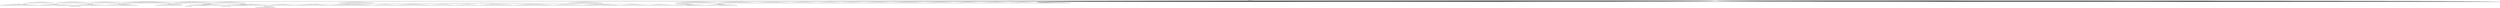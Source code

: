 digraph g {
	"54" -> "55";
	"55" [color=indianred1, style=filled, label="8"];
	"53" -> "54";
	"54" [label="42"];
	"51" -> "52";
	"52" [color=indianred1, style=filled, label="28"];
	"50" -> "51";
	"51" [label="31"];
	"48" -> "49";
	"49" [label="12"];
	"47" -> "48";
	"48" [color=indianred1, style=filled, label="50"];
	"46" -> "47";
	"47" [label="22"];
	"41" -> "42";
	"42" [color=indianred1, style=filled, label="43"];
	"40" -> "41";
	"41" [label="4"];
	"36" -> "37";
	"37" [color=indianred1, style=filled, label="30"];
	"35" -> "36";
	"36" [label="25"];
	"35" -> "38";
	"38" [label="17"];
	"32" -> "33";
	"33" [label="24"];
	"30" -> "31";
	"31" [label="44"];
	"29" -> "30";
	"30" [color=indianred1, style=filled, label="14"];
	"28" -> "29";
	"29" [label="21"];
	"21" -> "22";
	"22" [label="7"];
	"14" -> "15";
	"15" [color=indianred1, style=filled, label="13"];
	"13" -> "14";
	"14" [label="5"];
	"8" -> "9";
	"9" [label="2"];
	"8" -> "10";
	"10" [label="49"];
	"8" -> "11";
	"11" [label="15"];
	"8" -> "12";
	"12" [label="27"];
	"8" -> "13";
	"13" [label="13"];
	"8" -> "16";
	"16" [label="9"];
	"8" -> "17";
	"17" [label="29"];
	"8" -> "18";
	"18" [label="35"];
	"8" -> "19";
	"19" [label="26"];
	"8" -> "20";
	"20" [label="11"];
	"8" -> "21";
	"21" [label="19"];
	"8" -> "23";
	"23" [label="47"];
	"8" -> "24";
	"24" [label="38"];
	"8" -> "25";
	"25" [label="32"];
	"8" -> "26";
	"26" [label="10"];
	"7" -> "8";
	"8" [color=indianred1, style=filled, label="3"];
	"4" -> "5";
	"5" [label="18"];
	"2" -> "3";
	"3" [color=indianred1, style=filled, label="16"];
	"1" -> "2";
	"2" [label="1"];
	"0" -> "1";
	"1" [label="16"];
	"0" -> "4";
	"4" [label="39"];
	"0" -> "6";
	"6" [label="37"];
	"0" -> "7";
	"7" [label="3"];
	"0" -> "27";
	"27" [label="48"];
	"0" -> "28";
	"28" [label="14"];
	"0" -> "32";
	"32" [label="46"];
	"0" -> "34";
	"34" [label="6"];
	"0" -> "35";
	"35" [label="30"];
	"0" -> "39";
	"39" [label="20"];
	"0" -> "40";
	"40" [label="43"];
	"0" -> "43";
	"43" [label="36"];
	"0" -> "44";
	"44" [label="40"];
	"0" -> "45";
	"45" [label="45"];
	"0" -> "46";
	"46" [label="50"];
	"0" -> "50";
	"50" [label="28"];
	"0" -> "53";
	"53" [label="8"];
	"0" -> "56";
	"56" [label="33"];
	"0" -> "57";
	"57" [label="34"];
	"0" -> "58";
	"58" [label="23"];
	"0" -> "59";
	"59" [label="41"];
	"0" [label="germline"];
	"0" -> "cell1";
	"cell1" [shape=box];
	"58" -> "cell2";
	"cell2" [shape=box];
	"0" -> "cell3";
	"cell3" [shape=box];
	"50" -> "cell4";
	"cell4" [shape=box];
	"4" -> "cell5";
	"cell5" [shape=box];
	"53" -> "cell6";
	"cell6" [shape=box];
	"3" -> "cell7";
	"cell7" [shape=box];
	"12" -> "cell8";
	"cell8" [shape=box];
	"22" -> "cell9";
	"cell9" [shape=box];
	"0" -> "cell10";
	"cell10" [shape=box];
	"0" -> "cell11";
	"cell11" [shape=box];
	"24" -> "cell12";
	"cell12" [shape=box];
	"0" -> "cell13";
	"cell13" [shape=box];
	"52" -> "cell14";
	"cell14" [shape=box];
	"30" -> "cell15";
	"cell15" [shape=box];
	"31" -> "cell16";
	"cell16" [shape=box];
	"0" -> "cell17";
	"cell17" [shape=box];
	"55" -> "cell18";
	"cell18" [shape=box];
	"1" -> "cell19";
	"cell19" [shape=box];
	"0" -> "cell20";
	"cell20" [shape=box];
	"26" -> "cell21";
	"cell21" [shape=box];
	"16" -> "cell22";
	"cell22" [shape=box];
	"42" -> "cell23";
	"cell23" [shape=box];
	"0" -> "cell24";
	"cell24" [shape=box];
	"0" -> "cell25";
	"cell25" [shape=box];
	"0" -> "cell26";
	"cell26" [shape=box];
	"0" -> "cell27";
	"cell27" [shape=box];
	"16" -> "cell28";
	"cell28" [shape=box];
	"0" -> "cell29";
	"cell29" [shape=box];
	"0" -> "cell30";
	"cell30" [shape=box];
	"44" -> "cell31";
	"cell31" [shape=box];
	"0" -> "cell32";
	"cell32" [shape=box];
	"0" -> "cell33";
	"cell33" [shape=box];
	"0" -> "cell34";
	"cell34" [shape=box];
	"34" -> "cell35";
	"cell35" [shape=box];
	"54" -> "cell36";
	"cell36" [shape=box];
	"40" -> "cell37";
	"cell37" [shape=box];
	"0" -> "cell38";
	"cell38" [shape=box];
	"0" -> "cell39";
	"cell39" [shape=box];
	"27" -> "cell40";
	"cell40" [shape=box];
	"20" -> "cell41";
	"cell41" [shape=box];
	"0" -> "cell42";
	"cell42" [shape=box];
	"0" -> "cell43";
	"cell43" [shape=box];
	"0" -> "cell44";
	"cell44" [shape=box];
	"35" -> "cell45";
	"cell45" [shape=box];
	"20" -> "cell46";
	"cell46" [shape=box];
	"0" -> "cell47";
	"cell47" [shape=box];
	"24" -> "cell48";
	"cell48" [shape=box];
	"0" -> "cell49";
	"cell49" [shape=box];
	"44" -> "cell50";
	"cell50" [shape=box];
	"24" -> "cell51";
	"cell51" [shape=box];
	"0" -> "cell52";
	"cell52" [shape=box];
	"24" -> "cell53";
	"cell53" [shape=box];
	"48" -> "cell54";
	"cell54" [shape=box];
	"0" -> "cell55";
	"cell55" [shape=box];
	"0" -> "cell56";
	"cell56" [shape=box];
	"37" -> "cell57";
	"cell57" [shape=box];
	"56" -> "cell58";
	"cell58" [shape=box];
	"45" -> "cell59";
	"cell59" [shape=box];
	"0" -> "cell60";
	"cell60" [shape=box];
	"28" -> "cell61";
	"cell61" [shape=box];
	"0" -> "cell62";
	"cell62" [shape=box];
	"0" -> "cell63";
	"cell63" [shape=box];
	"0" -> "cell64";
	"cell64" [shape=box];
	"0" -> "cell65";
	"cell65" [shape=box];
	"28" -> "cell66";
	"cell66" [shape=box];
	"44" -> "cell67";
	"cell67" [shape=box];
	"0" -> "cell68";
	"cell68" [shape=box];
	"0" -> "cell69";
	"cell69" [shape=box];
	"38" -> "cell70";
	"cell70" [shape=box];
	"0" -> "cell71";
	"cell71" [shape=box];
	"0" -> "cell72";
	"cell72" [shape=box];
	"12" -> "cell73";
	"cell73" [shape=box];
	"0" -> "cell74";
	"cell74" [shape=box];
	"19" -> "cell75";
	"cell75" [shape=box];
	"35" -> "cell76";
	"cell76" [shape=box];
	"44" -> "cell77";
	"cell77" [shape=box];
	"4" -> "cell78";
	"cell78" [shape=box];
	"0" -> "cell79";
	"cell79" [shape=box];
	"0" -> "cell80";
	"cell80" [shape=box];
	"35" -> "cell81";
	"cell81" [shape=box];
	"0" -> "cell82";
	"cell82" [shape=box];
	"0" -> "cell83";
	"cell83" [shape=box];
	"55" -> "cell84";
	"cell84" [shape=box];
	"21" -> "cell85";
	"cell85" [shape=box];
	"27" -> "cell86";
	"cell86" [shape=box];
	"10" -> "cell87";
	"cell87" [shape=box];
	"0" -> "cell88";
	"cell88" [shape=box];
	"3" -> "cell89";
	"cell89" [shape=box];
	"24" -> "cell90";
	"cell90" [shape=box];
	"0" -> "cell91";
	"cell91" [shape=box];
	"0" -> "cell92";
	"cell92" [shape=box];
	"0" -> "cell93";
	"cell93" [shape=box];
	"44" -> "cell94";
	"cell94" [shape=box];
	"55" -> "cell95";
	"cell95" [shape=box];
	"0" -> "cell96";
	"cell96" [shape=box];
	"39" -> "cell97";
	"cell97" [shape=box];
	"0" -> "cell98";
	"cell98" [shape=box];
	"0" -> "cell99";
	"cell99" [shape=box];
	"0" -> "cell100";
	"cell100" [shape=box];
	"23" -> "cell101";
	"cell101" [shape=box];
	"49" -> "cell102";
	"cell102" [shape=box];
	"7" -> "cell103";
	"cell103" [shape=box];
	"10" -> "cell104";
	"cell104" [shape=box];
	"0" -> "cell105";
	"cell105" [shape=box];
	"0" -> "cell106";
	"cell106" [shape=box];
	"10" -> "cell107";
	"cell107" [shape=box];
	"0" -> "cell108";
	"cell108" [shape=box];
	"12" -> "cell109";
	"cell109" [shape=box];
	"0" -> "cell110";
	"cell110" [shape=box];
	"0" -> "cell111";
	"cell111" [shape=box];
	"35" -> "cell112";
	"cell112" [shape=box];
	"55" -> "cell113";
	"cell113" [shape=box];
	"0" -> "cell114";
	"cell114" [shape=box];
	"20" -> "cell115";
	"cell115" [shape=box];
	"0" -> "cell116";
	"cell116" [shape=box];
	"6" -> "cell117";
	"cell117" [shape=box];
	"0" -> "cell118";
	"cell118" [shape=box];
	"10" -> "cell119";
	"cell119" [shape=box];
	"0" -> "cell120";
	"cell120" [shape=box];
	"0" -> "cell121";
	"cell121" [shape=box];
	"0" -> "cell122";
	"cell122" [shape=box];
	"0" -> "cell123";
	"cell123" [shape=box];
	"0" -> "cell124";
	"cell124" [shape=box];
	"0" -> "cell125";
	"cell125" [shape=box];
	"0" -> "cell126";
	"cell126" [shape=box];
	"50" -> "cell127";
	"cell127" [shape=box];
	"13" -> "cell128";
	"cell128" [shape=box];
	"55" -> "cell129";
	"cell129" [shape=box];
	"39" -> "cell130";
	"cell130" [shape=box];
	"0" -> "cell131";
	"cell131" [shape=box];
	"0" -> "cell132";
	"cell132" [shape=box];
	"59" -> "cell133";
	"cell133" [shape=box];
	"46" -> "cell134";
	"cell134" [shape=box];
	"59" -> "cell135";
	"cell135" [shape=box];
	"0" -> "cell136";
	"cell136" [shape=box];
	"0" -> "cell137";
	"cell137" [shape=box];
	"0" -> "cell138";
	"cell138" [shape=box];
	"0" -> "cell139";
	"cell139" [shape=box];
	"0" -> "cell140";
	"cell140" [shape=box];
	"0" -> "cell141";
	"cell141" [shape=box];
	"0" -> "cell142";
	"cell142" [shape=box];
	"0" -> "cell143";
	"cell143" [shape=box];
	"21" -> "cell144";
	"cell144" [shape=box];
	"0" -> "cell145";
	"cell145" [shape=box];
	"0" -> "cell146";
	"cell146" [shape=box];
	"0" -> "cell147";
	"cell147" [shape=box];
	"0" -> "cell148";
	"cell148" [shape=box];
	"0" -> "cell149";
	"cell149" [shape=box];
	"0" -> "cell150";
	"cell150" [shape=box];
	"1" -> "cell151";
	"cell151" [shape=box];
	"0" -> "cell152";
	"cell152" [shape=box];
	"0" -> "cell153";
	"cell153" [shape=box];
	"0" -> "cell154";
	"cell154" [shape=box];
	"26" -> "cell155";
	"cell155" [shape=box];
	"0" -> "cell156";
	"cell156" [shape=box];
	"24" -> "cell157";
	"cell157" [shape=box];
	"59" -> "cell158";
	"cell158" [shape=box];
	"0" -> "cell159";
	"cell159" [shape=box];
	"19" -> "cell160";
	"cell160" [shape=box];
	"0" -> "cell161";
	"cell161" [shape=box];
	"1" -> "cell162";
	"cell162" [shape=box];
	"25" -> "cell163";
	"cell163" [shape=box];
	"26" -> "cell164";
	"cell164" [shape=box];
	"30" -> "cell165";
	"cell165" [shape=box];
	"10" -> "cell166";
	"cell166" [shape=box];
	"34" -> "cell167";
	"cell167" [shape=box];
	"26" -> "cell168";
	"cell168" [shape=box];
	"0" -> "cell169";
	"cell169" [shape=box];
	"21" -> "cell170";
	"cell170" [shape=box];
	"18" -> "cell171";
	"cell171" [shape=box];
	"0" -> "cell172";
	"cell172" [shape=box];
	"0" -> "cell173";
	"cell173" [shape=box];
	"21" -> "cell174";
	"cell174" [shape=box];
	"0" -> "cell175";
	"cell175" [shape=box];
	"0" -> "cell176";
	"cell176" [shape=box];
	"0" -> "cell177";
	"cell177" [shape=box];
	"0" -> "cell178";
	"cell178" [shape=box];
	"0" -> "cell179";
	"cell179" [shape=box];
	"0" -> "cell180";
	"cell180" [shape=box];
	"3" -> "cell181";
	"cell181" [shape=box];
	"0" -> "cell182";
	"cell182" [shape=box];
	"48" -> "cell183";
	"cell183" [shape=box];
	"0" -> "cell184";
	"cell184" [shape=box];
	"0" -> "cell185";
	"cell185" [shape=box];
	"49" -> "cell186";
	"cell186" [shape=box];
	"40" -> "cell187";
	"cell187" [shape=box];
	"40" -> "cell188";
	"cell188" [shape=box];
	"0" -> "cell189";
	"cell189" [shape=box];
	"25" -> "cell190";
	"cell190" [shape=box];
	"44" -> "cell191";
	"cell191" [shape=box];
	"0" -> "cell192";
	"cell192" [shape=box];
	"13" -> "cell193";
	"cell193" [shape=box];
	"0" -> "cell194";
	"cell194" [shape=box];
	"17" -> "cell195";
	"cell195" [shape=box];
	"0" -> "cell196";
	"cell196" [shape=box];
	"19" -> "cell197";
	"cell197" [shape=box];
	"0" -> "cell198";
	"cell198" [shape=box];
	"56" -> "cell199";
	"cell199" [shape=box];
	"26" -> "cell200";
	"cell200" [shape=box];
	"23" -> "cell201";
	"cell201" [shape=box];
	"6" -> "cell202";
	"cell202" [shape=box];
	"0" -> "cell203";
	"cell203" [shape=box];
	"0" -> "cell204";
	"cell204" [shape=box];
	"0" -> "cell205";
	"cell205" [shape=box];
	"0" -> "cell206";
	"cell206" [shape=box];
	"0" -> "cell207";
	"cell207" [shape=box];
	"6" -> "cell208";
	"cell208" [shape=box];
	"53" -> "cell209";
	"cell209" [shape=box];
	"0" -> "cell210";
	"cell210" [shape=box];
	"0" -> "cell211";
	"cell211" [shape=box];
	"0" -> "cell212";
	"cell212" [shape=box];
	"21" -> "cell213";
	"cell213" [shape=box];
	"28" -> "cell214";
	"cell214" [shape=box];
	"0" -> "cell215";
	"cell215" [shape=box];
	"0" -> "cell216";
	"cell216" [shape=box];
	"0" -> "cell217";
	"cell217" [shape=box];
	"52" -> "cell218";
	"cell218" [shape=box];
	"0" -> "cell219";
	"cell219" [shape=box];
	"0" -> "cell220";
	"cell220" [shape=box];
	"0" -> "cell221";
	"cell221" [shape=box];
	"17" -> "cell222";
	"cell222" [shape=box];
	"0" -> "cell223";
	"cell223" [shape=box];
	"28" -> "cell224";
	"cell224" [shape=box];
	"0" -> "cell225";
	"cell225" [shape=box];
	"28" -> "cell226";
	"cell226" [shape=box];
	"40" -> "cell227";
	"cell227" [shape=box];
	"0" -> "cell228";
	"cell228" [shape=box];
	"22" -> "cell229";
	"cell229" [shape=box];
	"0" -> "cell230";
	"cell230" [shape=box];
	"37" -> "cell231";
	"cell231" [shape=box];
	"39" -> "cell232";
	"cell232" [shape=box];
	"22" -> "cell233";
	"cell233" [shape=box];
	"26" -> "cell234";
	"cell234" [shape=box];
	"0" -> "cell235";
	"cell235" [shape=box];
	"6" -> "cell236";
	"cell236" [shape=box];
	"47" -> "cell237";
	"cell237" [shape=box];
	"0" -> "cell238";
	"cell238" [shape=box];
	"0" -> "cell239";
	"cell239" [shape=box];
	"0" -> "cell240";
	"cell240" [shape=box];
	"0" -> "cell241";
	"cell241" [shape=box];
	"11" -> "cell242";
	"cell242" [shape=box];
	"23" -> "cell243";
	"cell243" [shape=box];
	"0" -> "cell244";
	"cell244" [shape=box];
	"0" -> "cell245";
	"cell245" [shape=box];
	"44" -> "cell246";
	"cell246" [shape=box];
	"6" -> "cell247";
	"cell247" [shape=box];
	"0" -> "cell248";
	"cell248" [shape=box];
	"56" -> "cell249";
	"cell249" [shape=box];
	"11" -> "cell250";
	"cell250" [shape=box];
	"12" -> "cell251";
	"cell251" [shape=box];
	"10" -> "cell252";
	"cell252" [shape=box];
	"18" -> "cell253";
	"cell253" [shape=box];
	"0" -> "cell254";
	"cell254" [shape=box];
	"0" -> "cell255";
	"cell255" [shape=box];
	"0" -> "cell256";
	"cell256" [shape=box];
	"0" -> "cell257";
	"cell257" [shape=box];
	"13" -> "cell258";
	"cell258" [shape=box];
	"3" -> "cell259";
	"cell259" [shape=box];
	"0" -> "cell260";
	"cell260" [shape=box];
	"0" -> "cell261";
	"cell261" [shape=box];
	"59" -> "cell262";
	"cell262" [shape=box];
	"0" -> "cell263";
	"cell263" [shape=box];
	"0" -> "cell264";
	"cell264" [shape=box];
	"43" -> "cell265";
	"cell265" [shape=box];
	"52" -> "cell266";
	"cell266" [shape=box];
	"0" -> "cell267";
	"cell267" [shape=box];
	"0" -> "cell268";
	"cell268" [shape=box];
	"59" -> "cell269";
	"cell269" [shape=box];
	"15" -> "cell270";
	"cell270" [shape=box];
	"0" -> "cell271";
	"cell271" [shape=box];
	"39" -> "cell272";
	"cell272" [shape=box];
	"0" -> "cell273";
	"cell273" [shape=box];
	"0" -> "cell274";
	"cell274" [shape=box];
	"0" -> "cell275";
	"cell275" [shape=box];
	"16" -> "cell276";
	"cell276" [shape=box];
	"1" -> "cell277";
	"cell277" [shape=box];
	"37" -> "cell278";
	"cell278" [shape=box];
	"0" -> "cell279";
	"cell279" [shape=box];
	"0" -> "cell280";
	"cell280" [shape=box];
	"0" -> "cell281";
	"cell281" [shape=box];
	"48" -> "cell282";
	"cell282" [shape=box];
	"0" -> "cell283";
	"cell283" [shape=box];
	"19" -> "cell284";
	"cell284" [shape=box];
	"0" -> "cell285";
	"cell285" [shape=box];
	"16" -> "cell286";
	"cell286" [shape=box];
	"0" -> "cell287";
	"cell287" [shape=box];
	"42" -> "cell288";
	"cell288" [shape=box];
	"0" -> "cell289";
	"cell289" [shape=box];
	"0" -> "cell290";
	"cell290" [shape=box];
	"7" -> "cell291";
	"cell291" [shape=box];
	"0" -> "cell292";
	"cell292" [shape=box];
	"59" -> "cell293";
	"cell293" [shape=box];
	"57" -> "cell294";
	"cell294" [shape=box];
	"0" -> "cell295";
	"cell295" [shape=box];
	"0" -> "cell296";
	"cell296" [shape=box];
	"27" -> "cell297";
	"cell297" [shape=box];
	"18" -> "cell298";
	"cell298" [shape=box];
	"0" -> "cell299";
	"cell299" [shape=box];
	"20" -> "cell300";
	"cell300" [shape=box];
	"26" -> "cell301";
	"cell301" [shape=box];
	"24" -> "cell302";
	"cell302" [shape=box];
	"0" -> "cell303";
	"cell303" [shape=box];
	"0" -> "cell304";
	"cell304" [shape=box];
	"44" -> "cell305";
	"cell305" [shape=box];
	"0" -> "cell306";
	"cell306" [shape=box];
	"57" -> "cell307";
	"cell307" [shape=box];
	"40" -> "cell308";
	"cell308" [shape=box];
	"40" -> "cell309";
	"cell309" [shape=box];
	"26" -> "cell310";
	"cell310" [shape=box];
	"4" -> "cell311";
	"cell311" [shape=box];
	"0" -> "cell312";
	"cell312" [shape=box];
	"0" -> "cell313";
	"cell313" [shape=box];
	"13" -> "cell314";
	"cell314" [shape=box];
	"13" -> "cell315";
	"cell315" [shape=box];
	"0" -> "cell316";
	"cell316" [shape=box];
	"40" -> "cell317";
	"cell317" [shape=box];
	"0" -> "cell318";
	"cell318" [shape=box];
	"4" -> "cell319";
	"cell319" [shape=box];
	"38" -> "cell320";
	"cell320" [shape=box];
	"35" -> "cell321";
	"cell321" [shape=box];
	"0" -> "cell322";
	"cell322" [shape=box];
	"30" -> "cell323";
	"cell323" [shape=box];
	"0" -> "cell324";
	"cell324" [shape=box];
	"35" -> "cell325";
	"cell325" [shape=box];
	"40" -> "cell326";
	"cell326" [shape=box];
	"0" -> "cell327";
	"cell327" [shape=box];
	"0" -> "cell328";
	"cell328" [shape=box];
	"18" -> "cell329";
	"cell329" [shape=box];
	"23" -> "cell330";
	"cell330" [shape=box];
	"17" -> "cell331";
	"cell331" [shape=box];
	"0" -> "cell332";
	"cell332" [shape=box];
	"0" -> "cell333";
	"cell333" [shape=box];
	"53" -> "cell334";
	"cell334" [shape=box];
	"0" -> "cell335";
	"cell335" [shape=box];
	"0" -> "cell336";
	"cell336" [shape=box];
	"57" -> "cell337";
	"cell337" [shape=box];
	"0" -> "cell338";
	"cell338" [shape=box];
	"0" -> "cell339";
	"cell339" [shape=box];
	"0" -> "cell340";
	"cell340" [shape=box];
	"0" -> "cell341";
	"cell341" [shape=box];
	"0" -> "cell342";
	"cell342" [shape=box];
	"43" -> "cell343";
	"cell343" [shape=box];
	"0" -> "cell344";
	"cell344" [shape=box];
	"0" -> "cell345";
	"cell345" [shape=box];
	"0" -> "cell346";
	"cell346" [shape=box];
	"0" -> "cell347";
	"cell347" [shape=box];
	"35" -> "cell348";
	"cell348" [shape=box];
	"0" -> "cell349";
	"cell349" [shape=box];
	"0" -> "cell350";
	"cell350" [shape=box];
	"0" -> "cell351";
	"cell351" [shape=box];
	"21" -> "cell352";
	"cell352" [shape=box];
	"9" -> "cell353";
	"cell353" [shape=box];
	"59" -> "cell354";
	"cell354" [shape=box];
	"10" -> "cell355";
	"cell355" [shape=box];
	"0" -> "cell356";
	"cell356" [shape=box];
	"9" -> "cell357";
	"cell357" [shape=box];
	"0" -> "cell358";
	"cell358" [shape=box];
	"0" -> "cell359";
	"cell359" [shape=box];
	"0" -> "cell360";
	"cell360" [shape=box];
	"0" -> "cell361";
	"cell361" [shape=box];
	"0" -> "cell362";
	"cell362" [shape=box];
	"15" -> "cell363";
	"cell363" [shape=box];
	"37" -> "cell364";
	"cell364" [shape=box];
	"30" -> "cell365";
	"cell365" [shape=box];
	"0" -> "cell366";
	"cell366" [shape=box];
	"18" -> "cell367";
	"cell367" [shape=box];
	"14" -> "cell368";
	"cell368" [shape=box];
	"20" -> "cell369";
	"cell369" [shape=box];
	"0" -> "cell370";
	"cell370" [shape=box];
	"40" -> "cell371";
	"cell371" [shape=box];
	"13" -> "cell372";
	"cell372" [shape=box];
	"18" -> "cell373";
	"cell373" [shape=box];
	"0" -> "cell374";
	"cell374" [shape=box];
	"17" -> "cell375";
	"cell375" [shape=box];
	"45" -> "cell376";
	"cell376" [shape=box];
	"27" -> "cell377";
	"cell377" [shape=box];
	"47" -> "cell378";
	"cell378" [shape=box];
	"27" -> "cell379";
	"cell379" [shape=box];
	"0" -> "cell380";
	"cell380" [shape=box];
	"0" -> "cell381";
	"cell381" [shape=box];
	"0" -> "cell382";
	"cell382" [shape=box];
	"27" -> "cell383";
	"cell383" [shape=box];
	"49" -> "cell384";
	"cell384" [shape=box];
	"0" -> "cell385";
	"cell385" [shape=box];
	"40" -> "cell386";
	"cell386" [shape=box];
	"53" -> "cell387";
	"cell387" [shape=box];
	"0" -> "cell388";
	"cell388" [shape=box];
	"7" -> "cell389";
	"cell389" [shape=box];
	"1" -> "cell390";
	"cell390" [shape=box];
	"0" -> "cell391";
	"cell391" [shape=box];
	"35" -> "cell392";
	"cell392" [shape=box];
	"0" -> "cell393";
	"cell393" [shape=box];
	"0" -> "cell394";
	"cell394" [shape=box];
	"0" -> "cell395";
	"cell395" [shape=box];
	"0" -> "cell396";
	"cell396" [shape=box];
	"45" -> "cell397";
	"cell397" [shape=box];
	"54" -> "cell398";
	"cell398" [shape=box];
	"0" -> "cell399";
	"cell399" [shape=box];
	"21" -> "cell400";
	"cell400" [shape=box];
	"23" -> "cell401";
	"cell401" [shape=box];
	"0" -> "cell402";
	"cell402" [shape=box];
	"0" -> "cell403";
	"cell403" [shape=box];
	"58" -> "cell404";
	"cell404" [shape=box];
	"0" -> "cell405";
	"cell405" [shape=box];
	"37" -> "cell406";
	"cell406" [shape=box];
	"0" -> "cell407";
	"cell407" [shape=box];
	"0" -> "cell408";
	"cell408" [shape=box];
	"53" -> "cell409";
	"cell409" [shape=box];
	"56" -> "cell410";
	"cell410" [shape=box];
	"0" -> "cell411";
	"cell411" [shape=box];
	"59" -> "cell412";
	"cell412" [shape=box];
	"15" -> "cell413";
	"cell413" [shape=box];
	"52" -> "cell414";
	"cell414" [shape=box];
	"12" -> "cell415";
	"cell415" [shape=box];
	"21" -> "cell416";
	"cell416" [shape=box];
	"0" -> "cell417";
	"cell417" [shape=box];
	"0" -> "cell418";
	"cell418" [shape=box];
	"0" -> "cell419";
	"cell419" [shape=box];
	"44" -> "cell420";
	"cell420" [shape=box];
	"28" -> "cell421";
	"cell421" [shape=box];
	"0" -> "cell422";
	"cell422" [shape=box];
	"0" -> "cell423";
	"cell423" [shape=box];
	"0" -> "cell424";
	"cell424" [shape=box];
	"33" -> "cell425";
	"cell425" [shape=box];
	"0" -> "cell426";
	"cell426" [shape=box];
	"0" -> "cell427";
	"cell427" [shape=box];
	"58" -> "cell428";
	"cell428" [shape=box];
	"0" -> "cell429";
	"cell429" [shape=box];
	"0" -> "cell430";
	"cell430" [shape=box];
	"0" -> "cell431";
	"cell431" [shape=box];
	"1" -> "cell432";
	"cell432" [shape=box];
	"0" -> "cell433";
	"cell433" [shape=box];
	"3" -> "cell434";
	"cell434" [shape=box];
	"55" -> "cell435";
	"cell435" [shape=box];
	"45" -> "cell436";
	"cell436" [shape=box];
	"26" -> "cell437";
	"cell437" [shape=box];
	"44" -> "cell438";
	"cell438" [shape=box];
	"0" -> "cell439";
	"cell439" [shape=box];
	"0" -> "cell440";
	"cell440" [shape=box];
	"0" -> "cell441";
	"cell441" [shape=box];
	"58" -> "cell442";
	"cell442" [shape=box];
	"0" -> "cell443";
	"cell443" [shape=box];
	"55" -> "cell444";
	"cell444" [shape=box];
	"4" -> "cell445";
	"cell445" [shape=box];
	"0" -> "cell446";
	"cell446" [shape=box];
	"23" -> "cell447";
	"cell447" [shape=box];
	"0" -> "cell448";
	"cell448" [shape=box];
	"20" -> "cell449";
	"cell449" [shape=box];
	"0" -> "cell450";
	"cell450" [shape=box];
	"58" -> "cell451";
	"cell451" [shape=box];
	"37" -> "cell452";
	"cell452" [shape=box];
	"0" -> "cell453";
	"cell453" [shape=box];
	"3" -> "cell454";
	"cell454" [shape=box];
	"55" -> "cell455";
	"cell455" [shape=box];
	"0" -> "cell456";
	"cell456" [shape=box];
	"0" -> "cell457";
	"cell457" [shape=box];
	"58" -> "cell458";
	"cell458" [shape=box];
	"1" -> "cell459";
	"cell459" [shape=box];
	"40" -> "cell460";
	"cell460" [shape=box];
	"40" -> "cell461";
	"cell461" [shape=box];
	"0" -> "cell462";
	"cell462" [shape=box];
	"19" -> "cell463";
	"cell463" [shape=box];
	"30" -> "cell464";
	"cell464" [shape=box];
	"17" -> "cell465";
	"cell465" [shape=box];
	"0" -> "cell466";
	"cell466" [shape=box];
	"33" -> "cell467";
	"cell467" [shape=box];
	"46" -> "cell468";
	"cell468" [shape=box];
	"27" -> "cell469";
	"cell469" [shape=box];
	"0" -> "cell470";
	"cell470" [shape=box];
	"0" -> "cell471";
	"cell471" [shape=box];
	"0" -> "cell472";
	"cell472" [shape=box];
	"0" -> "cell473";
	"cell473" [shape=box];
	"0" -> "cell474";
	"cell474" [shape=box];
	"42" -> "cell475";
	"cell475" [shape=box];
	"41" -> "cell476";
	"cell476" [shape=box];
	"0" -> "cell477";
	"cell477" [shape=box];
	"0" -> "cell478";
	"cell478" [shape=box];
	"19" -> "cell479";
	"cell479" [shape=box];
	"0" -> "cell480";
	"cell480" [shape=box];
	"0" -> "cell481";
	"cell481" [shape=box];
	"53" -> "cell482";
	"cell482" [shape=box];
	"0" -> "cell483";
	"cell483" [shape=box];
	"0" -> "cell484";
	"cell484" [shape=box];
	"48" -> "cell485";
	"cell485" [shape=box];
	"0" -> "cell486";
	"cell486" [shape=box];
	"18" -> "cell487";
	"cell487" [shape=box];
	"46" -> "cell488";
	"cell488" [shape=box];
	"0" -> "cell489";
	"cell489" [shape=box];
	"0" -> "cell490";
	"cell490" [shape=box];
	"39" -> "cell491";
	"cell491" [shape=box];
	"32" -> "cell492";
	"cell492" [shape=box];
	"10" -> "cell493";
	"cell493" [shape=box];
	"0" -> "cell494";
	"cell494" [shape=box];
	"0" -> "cell495";
	"cell495" [shape=box];
	"0" -> "cell496";
	"cell496" [shape=box];
	"0" -> "cell497";
	"cell497" [shape=box];
	"16" -> "cell498";
	"cell498" [shape=box];
	"12" -> "cell499";
	"cell499" [shape=box];
	"19" -> "cell500";
	"cell500" [shape=box];
	"10" -> "cell501";
	"cell501" [shape=box];
	"0" -> "cell502";
	"cell502" [shape=box];
	"46" -> "cell503";
	"cell503" [shape=box];
	"37" -> "cell504";
	"cell504" [shape=box];
	"39" -> "cell505";
	"cell505" [shape=box];
	"46" -> "cell506";
	"cell506" [shape=box];
	"0" -> "cell507";
	"cell507" [shape=box];
	"27" -> "cell508";
	"cell508" [shape=box];
	"0" -> "cell509";
	"cell509" [shape=box];
	"0" -> "cell510";
	"cell510" [shape=box];
	"0" -> "cell511";
	"cell511" [shape=box];
	"0" -> "cell512";
	"cell512" [shape=box];
	"0" -> "cell513";
	"cell513" [shape=box];
	"0" -> "cell514";
	"cell514" [shape=box];
	"0" -> "cell515";
	"cell515" [shape=box];
	"59" -> "cell516";
	"cell516" [shape=box];
	"0" -> "cell517";
	"cell517" [shape=box];
	"0" -> "cell518";
	"cell518" [shape=box];
	"35" -> "cell519";
	"cell519" [shape=box];
	"30" -> "cell520";
	"cell520" [shape=box];
	"0" -> "cell521";
	"cell521" [shape=box];
	"0" -> "cell522";
	"cell522" [shape=box];
	"0" -> "cell523";
	"cell523" [shape=box];
	"18" -> "cell524";
	"cell524" [shape=box];
	"0" -> "cell525";
	"cell525" [shape=box];
	"0" -> "cell526";
	"cell526" [shape=box];
	"0" -> "cell527";
	"cell527" [shape=box];
	"34" -> "cell528";
	"cell528" [shape=box];
	"0" -> "cell529";
	"cell529" [shape=box];
	"42" -> "cell530";
	"cell530" [shape=box];
	"0" -> "cell531";
	"cell531" [shape=box];
	"0" -> "cell532";
	"cell532" [shape=box];
	"0" -> "cell533";
	"cell533" [shape=box];
	"1" -> "cell534";
	"cell534" [shape=box];
	"55" -> "cell535";
	"cell535" [shape=box];
	"9" -> "cell536";
	"cell536" [shape=box];
	"52" -> "cell537";
	"cell537" [shape=box];
	"0" -> "cell538";
	"cell538" [shape=box];
	"3" -> "cell539";
	"cell539" [shape=box];
	"0" -> "cell540";
	"cell540" [shape=box];
	"0" -> "cell541";
	"cell541" [shape=box];
	"0" -> "cell542";
	"cell542" [shape=box];
	"44" -> "cell543";
	"cell543" [shape=box];
	"17" -> "cell544";
	"cell544" [shape=box];
	"56" -> "cell545";
	"cell545" [shape=box];
	"0" -> "cell546";
	"cell546" [shape=box];
	"0" -> "cell547";
	"cell547" [shape=box];
	"0" -> "cell548";
	"cell548" [shape=box];
	"9" -> "cell549";
	"cell549" [shape=box];
	"0" -> "cell550";
	"cell550" [shape=box];
	"0" -> "cell551";
	"cell551" [shape=box];
	"35" -> "cell552";
	"cell552" [shape=box];
	"0" -> "cell553";
	"cell553" [shape=box];
	"18" -> "cell554";
	"cell554" [shape=box];
	"12" -> "cell555";
	"cell555" [shape=box];
	"0" -> "cell556";
	"cell556" [shape=box];
	"48" -> "cell557";
	"cell557" [shape=box];
	"45" -> "cell558";
	"cell558" [shape=box];
	"0" -> "cell559";
	"cell559" [shape=box];
	"7" -> "cell560";
	"cell560" [shape=box];
	"0" -> "cell561";
	"cell561" [shape=box];
	"19" -> "cell562";
	"cell562" [shape=box];
	"0" -> "cell563";
	"cell563" [shape=box];
	"0" -> "cell564";
	"cell564" [shape=box];
	"0" -> "cell565";
	"cell565" [shape=box];
	"0" -> "cell566";
	"cell566" [shape=box];
	"32" -> "cell567";
	"cell567" [shape=box];
	"20" -> "cell568";
	"cell568" [shape=box];
	"10" -> "cell569";
	"cell569" [shape=box];
	"4" -> "cell570";
	"cell570" [shape=box];
	"0" -> "cell571";
	"cell571" [shape=box];
	"13" -> "cell572";
	"cell572" [shape=box];
	"40" -> "cell573";
	"cell573" [shape=box];
	"19" -> "cell574";
	"cell574" [shape=box];
	"0" -> "cell575";
	"cell575" [shape=box];
	"0" -> "cell576";
	"cell576" [shape=box];
	"30" -> "cell577";
	"cell577" [shape=box];
	"3" -> "cell578";
	"cell578" [shape=box];
	"53" -> "cell579";
	"cell579" [shape=box];
	"0" -> "cell580";
	"cell580" [shape=box];
	"0" -> "cell581";
	"cell581" [shape=box];
	"0" -> "cell582";
	"cell582" [shape=box];
	"0" -> "cell583";
	"cell583" [shape=box];
	"15" -> "cell584";
	"cell584" [shape=box];
	"52" -> "cell585";
	"cell585" [shape=box];
	"0" -> "cell586";
	"cell586" [shape=box];
	"5" -> "cell587";
	"cell587" [shape=box];
	"25" -> "cell588";
	"cell588" [shape=box];
	"2" -> "cell589";
	"cell589" [shape=box];
	"0" -> "cell590";
	"cell590" [shape=box];
	"20" -> "cell591";
	"cell591" [shape=box];
	"32" -> "cell592";
	"cell592" [shape=box];
	"23" -> "cell593";
	"cell593" [shape=box];
	"53" -> "cell594";
	"cell594" [shape=box];
	"0" -> "cell595";
	"cell595" [shape=box];
	"0" -> "cell596";
	"cell596" [shape=box];
	"12" -> "cell597";
	"cell597" [shape=box];
	"24" -> "cell598";
	"cell598" [shape=box];
	"0" -> "cell599";
	"cell599" [shape=box];
	"20" -> "cell600";
	"cell600" [shape=box];
	"0" -> "cell601";
	"cell601" [shape=box];
	"0" -> "cell602";
	"cell602" [shape=box];
	"27" -> "cell603";
	"cell603" [shape=box];
	"58" -> "cell604";
	"cell604" [shape=box];
	"55" -> "cell605";
	"cell605" [shape=box];
	"39" -> "cell606";
	"cell606" [shape=box];
	"0" -> "cell607";
	"cell607" [shape=box];
	"41" -> "cell608";
	"cell608" [shape=box];
	"0" -> "cell609";
	"cell609" [shape=box];
	"0" -> "cell610";
	"cell610" [shape=box];
	"11" -> "cell611";
	"cell611" [shape=box];
	"0" -> "cell612";
	"cell612" [shape=box];
	"21" -> "cell613";
	"cell613" [shape=box];
	"21" -> "cell614";
	"cell614" [shape=box];
	"57" -> "cell615";
	"cell615" [shape=box];
	"0" -> "cell616";
	"cell616" [shape=box];
	"25" -> "cell617";
	"cell617" [shape=box];
	"0" -> "cell618";
	"cell618" [shape=box];
	"0" -> "cell619";
	"cell619" [shape=box];
	"0" -> "cell620";
	"cell620" [shape=box];
	"0" -> "cell621";
	"cell621" [shape=box];
	"0" -> "cell622";
	"cell622" [shape=box];
	"0" -> "cell623";
	"cell623" [shape=box];
	"0" -> "cell624";
	"cell624" [shape=box];
	"9" -> "cell625";
	"cell625" [shape=box];
	"0" -> "cell626";
	"cell626" [shape=box];
	"6" -> "cell627";
	"cell627" [shape=box];
	"24" -> "cell628";
	"cell628" [shape=box];
	"31" -> "cell629";
	"cell629" [shape=box];
	"0" -> "cell630";
	"cell630" [shape=box];
	"56" -> "cell631";
	"cell631" [shape=box];
	"0" -> "cell632";
	"cell632" [shape=box];
	"45" -> "cell633";
	"cell633" [shape=box];
	"0" -> "cell634";
	"cell634" [shape=box];
	"45" -> "cell635";
	"cell635" [shape=box];
	"49" -> "cell636";
	"cell636" [shape=box];
	"27" -> "cell637";
	"cell637" [shape=box];
	"0" -> "cell638";
	"cell638" [shape=box];
	"0" -> "cell639";
	"cell639" [shape=box];
	"0" -> "cell640";
	"cell640" [shape=box];
	"9" -> "cell641";
	"cell641" [shape=box];
	"34" -> "cell642";
	"cell642" [shape=box];
	"30" -> "cell643";
	"cell643" [shape=box];
	"0" -> "cell644";
	"cell644" [shape=box];
	"0" -> "cell645";
	"cell645" [shape=box];
	"35" -> "cell646";
	"cell646" [shape=box];
	"0" -> "cell647";
	"cell647" [shape=box];
	"0" -> "cell648";
	"cell648" [shape=box];
	"0" -> "cell649";
	"cell649" [shape=box];
	"0" -> "cell650";
	"cell650" [shape=box];
	"39" -> "cell651";
	"cell651" [shape=box];
	"0" -> "cell652";
	"cell652" [shape=box];
	"44" -> "cell653";
	"cell653" [shape=box];
	"18" -> "cell654";
	"cell654" [shape=box];
	"1" -> "cell655";
	"cell655" [shape=box];
	"0" -> "cell656";
	"cell656" [shape=box];
	"0" -> "cell657";
	"cell657" [shape=box];
	"0" -> "cell658";
	"cell658" [shape=box];
	"20" -> "cell659";
	"cell659" [shape=box];
	"58" -> "cell660";
	"cell660" [shape=box];
	"0" -> "cell661";
	"cell661" [shape=box];
	"2" -> "cell662";
	"cell662" [shape=box];
	"1" -> "cell663";
	"cell663" [shape=box];
	"0" -> "cell664";
	"cell664" [shape=box];
	"0" -> "cell665";
	"cell665" [shape=box];
	"58" -> "cell666";
	"cell666" [shape=box];
	"10" -> "cell667";
	"cell667" [shape=box];
	"0" -> "cell668";
	"cell668" [shape=box];
	"22" -> "cell669";
	"cell669" [shape=box];
	"55" -> "cell670";
	"cell670" [shape=box];
	"0" -> "cell671";
	"cell671" [shape=box];
	"42" -> "cell672";
	"cell672" [shape=box];
	"52" -> "cell673";
	"cell673" [shape=box];
	"29" -> "cell674";
	"cell674" [shape=box];
	"0" -> "cell675";
	"cell675" [shape=box];
	"24" -> "cell676";
	"cell676" [shape=box];
	"0" -> "cell677";
	"cell677" [shape=box];
	"0" -> "cell678";
	"cell678" [shape=box];
	"45" -> "cell679";
	"cell679" [shape=box];
	"0" -> "cell680";
	"cell680" [shape=box];
	"0" -> "cell681";
	"cell681" [shape=box];
	"0" -> "cell682";
	"cell682" [shape=box];
	"0" -> "cell683";
	"cell683" [shape=box];
	"0" -> "cell684";
	"cell684" [shape=box];
	"0" -> "cell685";
	"cell685" [shape=box];
	"0" -> "cell686";
	"cell686" [shape=box];
	"19" -> "cell687";
	"cell687" [shape=box];
	"0" -> "cell688";
	"cell688" [shape=box];
	"0" -> "cell689";
	"cell689" [shape=box];
	"0" -> "cell690";
	"cell690" [shape=box];
	"44" -> "cell691";
	"cell691" [shape=box];
	"0" -> "cell692";
	"cell692" [shape=box];
	"5" -> "cell693";
	"cell693" [shape=box];
	"0" -> "cell694";
	"cell694" [shape=box];
	"4" -> "cell695";
	"cell695" [shape=box];
	"0" -> "cell696";
	"cell696" [shape=box];
	"0" -> "cell697";
	"cell697" [shape=box];
	"0" -> "cell698";
	"cell698" [shape=box];
	"2" -> "cell699";
	"cell699" [shape=box];
	"0" -> "cell700";
	"cell700" [shape=box];
	"26" -> "cell701";
	"cell701" [shape=box];
	"0" -> "cell702";
	"cell702" [shape=box];
	"0" -> "cell703";
	"cell703" [shape=box];
	"56" -> "cell704";
	"cell704" [shape=box];
	"0" -> "cell705";
	"cell705" [shape=box];
	"0" -> "cell706";
	"cell706" [shape=box];
	"0" -> "cell707";
	"cell707" [shape=box];
	"53" -> "cell708";
	"cell708" [shape=box];
	"0" -> "cell709";
	"cell709" [shape=box];
	"0" -> "cell710";
	"cell710" [shape=box];
	"21" -> "cell711";
	"cell711" [shape=box];
	"43" -> "cell712";
	"cell712" [shape=box];
	"18" -> "cell713";
	"cell713" [shape=box];
	"45" -> "cell714";
	"cell714" [shape=box];
	"0" -> "cell715";
	"cell715" [shape=box];
	"0" -> "cell716";
	"cell716" [shape=box];
	"0" -> "cell717";
	"cell717" [shape=box];
	"0" -> "cell718";
	"cell718" [shape=box];
	"40" -> "cell719";
	"cell719" [shape=box];
	"48" -> "cell720";
	"cell720" [shape=box];
	"23" -> "cell721";
	"cell721" [shape=box];
	"0" -> "cell722";
	"cell722" [shape=box];
	"22" -> "cell723";
	"cell723" [shape=box];
	"0" -> "cell724";
	"cell724" [shape=box];
	"0" -> "cell725";
	"cell725" [shape=box];
	"35" -> "cell726";
	"cell726" [shape=box];
	"0" -> "cell727";
	"cell727" [shape=box];
	"45" -> "cell728";
	"cell728" [shape=box];
	"23" -> "cell729";
	"cell729" [shape=box];
	"0" -> "cell730";
	"cell730" [shape=box];
	"21" -> "cell731";
	"cell731" [shape=box];
	"32" -> "cell732";
	"cell732" [shape=box];
	"49" -> "cell733";
	"cell733" [shape=box];
	"30" -> "cell734";
	"cell734" [shape=box];
	"32" -> "cell735";
	"cell735" [shape=box];
	"53" -> "cell736";
	"cell736" [shape=box];
	"12" -> "cell737";
	"cell737" [shape=box];
	"25" -> "cell738";
	"cell738" [shape=box];
	"0" -> "cell739";
	"cell739" [shape=box];
	"0" -> "cell740";
	"cell740" [shape=box];
	"58" -> "cell741";
	"cell741" [shape=box];
	"0" -> "cell742";
	"cell742" [shape=box];
	"37" -> "cell743";
	"cell743" [shape=box];
	"34" -> "cell744";
	"cell744" [shape=box];
	"55" -> "cell745";
	"cell745" [shape=box];
	"59" -> "cell746";
	"cell746" [shape=box];
	"0" -> "cell747";
	"cell747" [shape=box];
	"32" -> "cell748";
	"cell748" [shape=box];
	"12" -> "cell749";
	"cell749" [shape=box];
	"0" -> "cell750";
	"cell750" [shape=box];
	"53" -> "cell751";
	"cell751" [shape=box];
	"0" -> "cell752";
	"cell752" [shape=box];
	"10" -> "cell753";
	"cell753" [shape=box];
	"0" -> "cell754";
	"cell754" [shape=box];
	"9" -> "cell755";
	"cell755" [shape=box];
	"0" -> "cell756";
	"cell756" [shape=box];
	"0" -> "cell757";
	"cell757" [shape=box];
	"27" -> "cell758";
	"cell758" [shape=box];
	"0" -> "cell759";
	"cell759" [shape=box];
	"0" -> "cell760";
	"cell760" [shape=box];
	"0" -> "cell761";
	"cell761" [shape=box];
	"0" -> "cell762";
	"cell762" [shape=box];
	"0" -> "cell763";
	"cell763" [shape=box];
	"0" -> "cell764";
	"cell764" [shape=box];
	"0" -> "cell765";
	"cell765" [shape=box];
	"0" -> "cell766";
	"cell766" [shape=box];
	"0" -> "cell767";
	"cell767" [shape=box];
	"0" -> "cell768";
	"cell768" [shape=box];
	"53" -> "cell769";
	"cell769" [shape=box];
	"32" -> "cell770";
	"cell770" [shape=box];
	"17" -> "cell771";
	"cell771" [shape=box];
	"0" -> "cell772";
	"cell772" [shape=box];
	"0" -> "cell773";
	"cell773" [shape=box];
	"0" -> "cell774";
	"cell774" [shape=box];
	"0" -> "cell775";
	"cell775" [shape=box];
	"45" -> "cell776";
	"cell776" [shape=box];
	"0" -> "cell777";
	"cell777" [shape=box];
	"0" -> "cell778";
	"cell778" [shape=box];
	"56" -> "cell779";
	"cell779" [shape=box];
	"0" -> "cell780";
	"cell780" [shape=box];
	"0" -> "cell781";
	"cell781" [shape=box];
	"0" -> "cell782";
	"cell782" [shape=box];
	"3" -> "cell783";
	"cell783" [shape=box];
	"46" -> "cell784";
	"cell784" [shape=box];
	"13" -> "cell785";
	"cell785" [shape=box];
	"37" -> "cell786";
	"cell786" [shape=box];
	"0" -> "cell787";
	"cell787" [shape=box];
	"0" -> "cell788";
	"cell788" [shape=box];
	"0" -> "cell789";
	"cell789" [shape=box];
	"9" -> "cell790";
	"cell790" [shape=box];
	"0" -> "cell791";
	"cell791" [shape=box];
	"32" -> "cell792";
	"cell792" [shape=box];
	"0" -> "cell793";
	"cell793" [shape=box];
	"23" -> "cell794";
	"cell794" [shape=box];
	"56" -> "cell795";
	"cell795" [shape=box];
	"0" -> "cell796";
	"cell796" [shape=box];
	"57" -> "cell797";
	"cell797" [shape=box];
	"52" -> "cell798";
	"cell798" [shape=box];
	"0" -> "cell799";
	"cell799" [shape=box];
	"0" -> "cell800";
	"cell800" [shape=box];
	"0" -> "cell801";
	"cell801" [shape=box];
	"0" -> "cell802";
	"cell802" [shape=box];
	"0" -> "cell803";
	"cell803" [shape=box];
	"21" -> "cell804";
	"cell804" [shape=box];
	"0" -> "cell805";
	"cell805" [shape=box];
	"0" -> "cell806";
	"cell806" [shape=box];
	"0" -> "cell807";
	"cell807" [shape=box];
	"0" -> "cell808";
	"cell808" [shape=box];
	"7" -> "cell809";
	"cell809" [shape=box];
	"57" -> "cell810";
	"cell810" [shape=box];
	"0" -> "cell811";
	"cell811" [shape=box];
	"0" -> "cell812";
	"cell812" [shape=box];
	"29" -> "cell813";
	"cell813" [shape=box];
	"0" -> "cell814";
	"cell814" [shape=box];
	"13" -> "cell815";
	"cell815" [shape=box];
	"55" -> "cell816";
	"cell816" [shape=box];
	"0" -> "cell817";
	"cell817" [shape=box];
	"0" -> "cell818";
	"cell818" [shape=box];
	"50" -> "cell819";
	"cell819" [shape=box];
	"21" -> "cell820";
	"cell820" [shape=box];
	"32" -> "cell821";
	"cell821" [shape=box];
	"0" -> "cell822";
	"cell822" [shape=box];
	"46" -> "cell823";
	"cell823" [shape=box];
	"12" -> "cell824";
	"cell824" [shape=box];
	"0" -> "cell825";
	"cell825" [shape=box];
	"55" -> "cell826";
	"cell826" [shape=box];
	"0" -> "cell827";
	"cell827" [shape=box];
	"0" -> "cell828";
	"cell828" [shape=box];
	"9" -> "cell829";
	"cell829" [shape=box];
	"32" -> "cell830";
	"cell830" [shape=box];
	"28" -> "cell831";
	"cell831" [shape=box];
	"0" -> "cell832";
	"cell832" [shape=box];
	"0" -> "cell833";
	"cell833" [shape=box];
	"19" -> "cell834";
	"cell834" [shape=box];
	"0" -> "cell835";
	"cell835" [shape=box];
	"0" -> "cell836";
	"cell836" [shape=box];
	"0" -> "cell837";
	"cell837" [shape=box];
	"57" -> "cell838";
	"cell838" [shape=box];
	"4" -> "cell839";
	"cell839" [shape=box];
	"0" -> "cell840";
	"cell840" [shape=box];
	"28" -> "cell841";
	"cell841" [shape=box];
	"40" -> "cell842";
	"cell842" [shape=box];
	"0" -> "cell843";
	"cell843" [shape=box];
	"48" -> "cell844";
	"cell844" [shape=box];
	"0" -> "cell845";
	"cell845" [shape=box];
	"15" -> "cell846";
	"cell846" [shape=box];
	"0" -> "cell847";
	"cell847" [shape=box];
	"0" -> "cell848";
	"cell848" [shape=box];
	"57" -> "cell849";
	"cell849" [shape=box];
	"0" -> "cell850";
	"cell850" [shape=box];
	"55" -> "cell851";
	"cell851" [shape=box];
	"46" -> "cell852";
	"cell852" [shape=box];
	"53" -> "cell853";
	"cell853" [shape=box];
	"0" -> "cell854";
	"cell854" [shape=box];
	"23" -> "cell855";
	"cell855" [shape=box];
	"0" -> "cell856";
	"cell856" [shape=box];
	"0" -> "cell857";
	"cell857" [shape=box];
	"0" -> "cell858";
	"cell858" [shape=box];
	"24" -> "cell859";
	"cell859" [shape=box];
	"10" -> "cell860";
	"cell860" [shape=box];
	"59" -> "cell861";
	"cell861" [shape=box];
	"0" -> "cell862";
	"cell862" [shape=box];
	"0" -> "cell863";
	"cell863" [shape=box];
	"52" -> "cell864";
	"cell864" [shape=box];
	"0" -> "cell865";
	"cell865" [shape=box];
	"42" -> "cell866";
	"cell866" [shape=box];
	"48" -> "cell867";
	"cell867" [shape=box];
	"0" -> "cell868";
	"cell868" [shape=box];
	"0" -> "cell869";
	"cell869" [shape=box];
	"0" -> "cell870";
	"cell870" [shape=box];
	"29" -> "cell871";
	"cell871" [shape=box];
	"57" -> "cell872";
	"cell872" [shape=box];
	"59" -> "cell873";
	"cell873" [shape=box];
	"30" -> "cell874";
	"cell874" [shape=box];
	"21" -> "cell875";
	"cell875" [shape=box];
	"52" -> "cell876";
	"cell876" [shape=box];
	"0" -> "cell877";
	"cell877" [shape=box];
	"18" -> "cell878";
	"cell878" [shape=box];
	"3" -> "cell879";
	"cell879" [shape=box];
	"13" -> "cell880";
	"cell880" [shape=box];
	"0" -> "cell881";
	"cell881" [shape=box];
	"28" -> "cell882";
	"cell882" [shape=box];
	"11" -> "cell883";
	"cell883" [shape=box];
	"0" -> "cell884";
	"cell884" [shape=box];
	"0" -> "cell885";
	"cell885" [shape=box];
	"42" -> "cell886";
	"cell886" [shape=box];
	"0" -> "cell887";
	"cell887" [shape=box];
	"55" -> "cell888";
	"cell888" [shape=box];
	"40" -> "cell889";
	"cell889" [shape=box];
	"0" -> "cell890";
	"cell890" [shape=box];
	"52" -> "cell891";
	"cell891" [shape=box];
	"0" -> "cell892";
	"cell892" [shape=box];
	"9" -> "cell893";
	"cell893" [shape=box];
	"0" -> "cell894";
	"cell894" [shape=box];
	"0" -> "cell895";
	"cell895" [shape=box];
	"27" -> "cell896";
	"cell896" [shape=box];
	"57" -> "cell897";
	"cell897" [shape=box];
	"1" -> "cell898";
	"cell898" [shape=box];
	"7" -> "cell899";
	"cell899" [shape=box];
	"46" -> "cell900";
	"cell900" [shape=box];
	"0" -> "cell901";
	"cell901" [shape=box];
	"0" -> "cell902";
	"cell902" [shape=box];
	"42" -> "cell903";
	"cell903" [shape=box];
	"13" -> "cell904";
	"cell904" [shape=box];
	"0" -> "cell905";
	"cell905" [shape=box];
	"0" -> "cell906";
	"cell906" [shape=box];
	"50" -> "cell907";
	"cell907" [shape=box];
	"19" -> "cell908";
	"cell908" [shape=box];
	"42" -> "cell909";
	"cell909" [shape=box];
	"0" -> "cell910";
	"cell910" [shape=box];
	"12" -> "cell911";
	"cell911" [shape=box];
	"47" -> "cell912";
	"cell912" [shape=box];
	"0" -> "cell913";
	"cell913" [shape=box];
	"0" -> "cell914";
	"cell914" [shape=box];
	"24" -> "cell915";
	"cell915" [shape=box];
	"0" -> "cell916";
	"cell916" [shape=box];
	"0" -> "cell917";
	"cell917" [shape=box];
	"9" -> "cell918";
	"cell918" [shape=box];
	"0" -> "cell919";
	"cell919" [shape=box];
	"0" -> "cell920";
	"cell920" [shape=box];
	"0" -> "cell921";
	"cell921" [shape=box];
	"0" -> "cell922";
	"cell922" [shape=box];
	"32" -> "cell923";
	"cell923" [shape=box];
	"30" -> "cell924";
	"cell924" [shape=box];
	"7" -> "cell925";
	"cell925" [shape=box];
	"0" -> "cell926";
	"cell926" [shape=box];
	"0" -> "cell927";
	"cell927" [shape=box];
	"0" -> "cell928";
	"cell928" [shape=box];
	"0" -> "cell929";
	"cell929" [shape=box];
	"32" -> "cell930";
	"cell930" [shape=box];
	"0" -> "cell931";
	"cell931" [shape=box];
	"0" -> "cell932";
	"cell932" [shape=box];
	"0" -> "cell933";
	"cell933" [shape=box];
	"24" -> "cell934";
	"cell934" [shape=box];
	"57" -> "cell935";
	"cell935" [shape=box];
	"0" -> "cell936";
	"cell936" [shape=box];
	"0" -> "cell937";
	"cell937" [shape=box];
	"40" -> "cell938";
	"cell938" [shape=box];
	"53" -> "cell939";
	"cell939" [shape=box];
	"0" -> "cell940";
	"cell940" [shape=box];
	"0" -> "cell941";
	"cell941" [shape=box];
	"0" -> "cell942";
	"cell942" [shape=box];
	"28" -> "cell943";
	"cell943" [shape=box];
	"53" -> "cell944";
	"cell944" [shape=box];
	"10" -> "cell945";
	"cell945" [shape=box];
	"40" -> "cell946";
	"cell946" [shape=box];
	"0" -> "cell947";
	"cell947" [shape=box];
	"16" -> "cell948";
	"cell948" [shape=box];
	"0" -> "cell949";
	"cell949" [shape=box];
	"43" -> "cell950";
	"cell950" [shape=box];
	"3" -> "cell951";
	"cell951" [shape=box];
	"0" -> "cell952";
	"cell952" [shape=box];
	"14" -> "cell953";
	"cell953" [shape=box];
	"0" -> "cell954";
	"cell954" [shape=box];
	"57" -> "cell955";
	"cell955" [shape=box];
	"6" -> "cell956";
	"cell956" [shape=box];
	"37" -> "cell957";
	"cell957" [shape=box];
	"27" -> "cell958";
	"cell958" [shape=box];
	"0" -> "cell959";
	"cell959" [shape=box];
	"59" -> "cell960";
	"cell960" [shape=box];
	"17" -> "cell961";
	"cell961" [shape=box];
	"15" -> "cell962";
	"cell962" [shape=box];
	"35" -> "cell963";
	"cell963" [shape=box];
	"0" -> "cell964";
	"cell964" [shape=box];
	"48" -> "cell965";
	"cell965" [shape=box];
	"0" -> "cell966";
	"cell966" [shape=box];
	"0" -> "cell967";
	"cell967" [shape=box];
	"46" -> "cell968";
	"cell968" [shape=box];
	"11" -> "cell969";
	"cell969" [shape=box];
	"17" -> "cell970";
	"cell970" [shape=box];
	"37" -> "cell971";
	"cell971" [shape=box];
	"19" -> "cell972";
	"cell972" [shape=box];
	"0" -> "cell973";
	"cell973" [shape=box];
	"35" -> "cell974";
	"cell974" [shape=box];
	"0" -> "cell975";
	"cell975" [shape=box];
	"46" -> "cell976";
	"cell976" [shape=box];
	"13" -> "cell977";
	"cell977" [shape=box];
	"40" -> "cell978";
	"cell978" [shape=box];
	"0" -> "cell979";
	"cell979" [shape=box];
	"0" -> "cell980";
	"cell980" [shape=box];
	"0" -> "cell981";
	"cell981" [shape=box];
	"0" -> "cell982";
	"cell982" [shape=box];
	"0" -> "cell983";
	"cell983" [shape=box];
	"9" -> "cell984";
	"cell984" [shape=box];
	"59" -> "cell985";
	"cell985" [shape=box];
	"0" -> "cell986";
	"cell986" [shape=box];
	"0" -> "cell987";
	"cell987" [shape=box];
	"44" -> "cell988";
	"cell988" [shape=box];
	"55" -> "cell989";
	"cell989" [shape=box];
	"0" -> "cell990";
	"cell990" [shape=box];
	"0" -> "cell991";
	"cell991" [shape=box];
	"32" -> "cell992";
	"cell992" [shape=box];
	"21" -> "cell993";
	"cell993" [shape=box];
	"39" -> "cell994";
	"cell994" [shape=box];
	"0" -> "cell995";
	"cell995" [shape=box];
	"21" -> "cell996";
	"cell996" [shape=box];
	"34" -> "cell997";
	"cell997" [shape=box];
	"0" -> "cell998";
	"cell998" [shape=box];
	"0" -> "cell999";
	"cell999" [shape=box];
	"26" -> "cell1000";
	"cell1000" [shape=box];
	"0" -> "cell1001";
	"cell1001" [shape=box];
	"38" -> "cell1002";
	"cell1002" [shape=box];
	"29" -> "cell1003";
	"cell1003" [shape=box];
	"20" -> "cell1004";
	"cell1004" [shape=box];
	"0" -> "cell1005";
	"cell1005" [shape=box];
	"34" -> "cell1006";
	"cell1006" [shape=box];
	"0" -> "cell1007";
	"cell1007" [shape=box];
	"0" -> "cell1008";
	"cell1008" [shape=box];
	"0" -> "cell1009";
	"cell1009" [shape=box];
	"0" -> "cell1010";
	"cell1010" [shape=box];
	"42" -> "cell1011";
	"cell1011" [shape=box];
	"0" -> "cell1012";
	"cell1012" [shape=box];
	"11" -> "cell1013";
	"cell1013" [shape=box];
	"18" -> "cell1014";
	"cell1014" [shape=box];
	"0" -> "cell1015";
	"cell1015" [shape=box];
	"50" -> "cell1016";
	"cell1016" [shape=box];
	"19" -> "cell1017";
	"cell1017" [shape=box];
	"0" -> "cell1018";
	"cell1018" [shape=box];
	"32" -> "cell1019";
	"cell1019" [shape=box];
	"17" -> "cell1020";
	"cell1020" [shape=box];
	"41" -> "cell1021";
	"cell1021" [shape=box];
	"0" -> "cell1022";
	"cell1022" [shape=box];
	"59" -> "cell1023";
	"cell1023" [shape=box];
	"0" -> "cell1024";
	"cell1024" [shape=box];
	"15" -> "cell1025";
	"cell1025" [shape=box];
	"0" -> "cell1026";
	"cell1026" [shape=box];
	"12" -> "cell1027";
	"cell1027" [shape=box];
	"0" -> "cell1028";
	"cell1028" [shape=box];
	"33" -> "cell1029";
	"cell1029" [shape=box];
	"0" -> "cell1030";
	"cell1030" [shape=box];
	"40" -> "cell1031";
	"cell1031" [shape=box];
	"25" -> "cell1032";
	"cell1032" [shape=box];
	"4" -> "cell1033";
	"cell1033" [shape=box];
	"7" -> "cell1034";
	"cell1034" [shape=box];
	"0" -> "cell1035";
	"cell1035" [shape=box];
	"0" -> "cell1036";
	"cell1036" [shape=box];
	"0" -> "cell1037";
	"cell1037" [shape=box];
	"0" -> "cell1038";
	"cell1038" [shape=box];
	"28" -> "cell1039";
	"cell1039" [shape=box];
	"0" -> "cell1040";
	"cell1040" [shape=box];
	"12" -> "cell1041";
	"cell1041" [shape=box];
	"58" -> "cell1042";
	"cell1042" [shape=box];
	"58" -> "cell1043";
	"cell1043" [shape=box];
	"0" -> "cell1044";
	"cell1044" [shape=box];
	"0" -> "cell1045";
	"cell1045" [shape=box];
	"43" -> "cell1046";
	"cell1046" [shape=box];
	"0" -> "cell1047";
	"cell1047" [shape=box];
	"56" -> "cell1048";
	"cell1048" [shape=box];
	"30" -> "cell1049";
	"cell1049" [shape=box];
	"56" -> "cell1050";
	"cell1050" [shape=box];
	"42" -> "cell1051";
	"cell1051" [shape=box];
	"43" -> "cell1052";
	"cell1052" [shape=box];
	"4" -> "cell1053";
	"cell1053" [shape=box];
	"0" -> "cell1054";
	"cell1054" [shape=box];
	"0" -> "cell1055";
	"cell1055" [shape=box];
	"0" -> "cell1056";
	"cell1056" [shape=box];
	"10" -> "cell1057";
	"cell1057" [shape=box];
	"0" -> "cell1058";
	"cell1058" [shape=box];
	"10" -> "cell1059";
	"cell1059" [shape=box];
	"43" -> "cell1060";
	"cell1060" [shape=box];
	"0" -> "cell1061";
	"cell1061" [shape=box];
	"0" -> "cell1062";
	"cell1062" [shape=box];
	"0" -> "cell1063";
	"cell1063" [shape=box];
	"1" -> "cell1064";
	"cell1064" [shape=box];
	"6" -> "cell1065";
	"cell1065" [shape=box];
	"0" -> "cell1066";
	"cell1066" [shape=box];
	"0" -> "cell1067";
	"cell1067" [shape=box];
	"45" -> "cell1068";
	"cell1068" [shape=box];
	"0" -> "cell1069";
	"cell1069" [shape=box];
	"49" -> "cell1070";
	"cell1070" [shape=box];
	"0" -> "cell1071";
	"cell1071" [shape=box];
	"0" -> "cell1072";
	"cell1072" [shape=box];
	"0" -> "cell1073";
	"cell1073" [shape=box];
	"0" -> "cell1074";
	"cell1074" [shape=box];
	"0" -> "cell1075";
	"cell1075" [shape=box];
	"0" -> "cell1076";
	"cell1076" [shape=box];
	"55" -> "cell1077";
	"cell1077" [shape=box];
	"12" -> "cell1078";
	"cell1078" [shape=box];
	"0" -> "cell1079";
	"cell1079" [shape=box];
	"0" -> "cell1080";
	"cell1080" [shape=box];
	"0" -> "cell1081";
	"cell1081" [shape=box];
	"0" -> "cell1082";
	"cell1082" [shape=box];
	"0" -> "cell1083";
	"cell1083" [shape=box];
	"44" -> "cell1084";
	"cell1084" [shape=box];
	"50" -> "cell1085";
	"cell1085" [shape=box];
	"0" -> "cell1086";
	"cell1086" [shape=box];
	"0" -> "cell1087";
	"cell1087" [shape=box];
	"3" -> "cell1088";
	"cell1088" [shape=box];
	"0" -> "cell1089";
	"cell1089" [shape=box];
	"0" -> "cell1090";
	"cell1090" [shape=box];
	"42" -> "cell1091";
	"cell1091" [shape=box];
	"0" -> "cell1092";
	"cell1092" [shape=box];
	"12" -> "cell1093";
	"cell1093" [shape=box];
	"0" -> "cell1094";
	"cell1094" [shape=box];
	"0" -> "cell1095";
	"cell1095" [shape=box];
	"0" -> "cell1096";
	"cell1096" [shape=box];
	"0" -> "cell1097";
	"cell1097" [shape=box];
	"0" -> "cell1098";
	"cell1098" [shape=box];
	"40" -> "cell1099";
	"cell1099" [shape=box];
	"0" -> "cell1100";
	"cell1100" [shape=box];
	"15" -> "cell1101";
	"cell1101" [shape=box];
	"18" -> "cell1102";
	"cell1102" [shape=box];
	"25" -> "cell1103";
	"cell1103" [shape=box];
	"50" -> "cell1104";
	"cell1104" [shape=box];
	"0" -> "cell1105";
	"cell1105" [shape=box];
	"28" -> "cell1106";
	"cell1106" [shape=box];
	"31" -> "cell1107";
	"cell1107" [shape=box];
	"0" -> "cell1108";
	"cell1108" [shape=box];
	"0" -> "cell1109";
	"cell1109" [shape=box];
	"56" -> "cell1110";
	"cell1110" [shape=box];
	"23" -> "cell1111";
	"cell1111" [shape=box];
	"48" -> "cell1112";
	"cell1112" [shape=box];
	"37" -> "cell1113";
	"cell1113" [shape=box];
	"16" -> "cell1114";
	"cell1114" [shape=box];
	"39" -> "cell1115";
	"cell1115" [shape=box];
	"41" -> "cell1116";
	"cell1116" [shape=box];
	"0" -> "cell1117";
	"cell1117" [shape=box];
	"9" -> "cell1118";
	"cell1118" [shape=box];
	"0" -> "cell1119";
	"cell1119" [shape=box];
	"0" -> "cell1120";
	"cell1120" [shape=box];
	"0" -> "cell1121";
	"cell1121" [shape=box];
	"45" -> "cell1122";
	"cell1122" [shape=box];
	"0" -> "cell1123";
	"cell1123" [shape=box];
	"0" -> "cell1124";
	"cell1124" [shape=box];
	"7" -> "cell1125";
	"cell1125" [shape=box];
	"35" -> "cell1126";
	"cell1126" [shape=box];
	"19" -> "cell1127";
	"cell1127" [shape=box];
	"0" -> "cell1128";
	"cell1128" [shape=box];
	"4" -> "cell1129";
	"cell1129" [shape=box];
	"19" -> "cell1130";
	"cell1130" [shape=box];
	"0" -> "cell1131";
	"cell1131" [shape=box];
	"46" -> "cell1132";
	"cell1132" [shape=box];
	"0" -> "cell1133";
	"cell1133" [shape=box];
	"0" -> "cell1134";
	"cell1134" [shape=box];
	"0" -> "cell1135";
	"cell1135" [shape=box];
	"0" -> "cell1136";
	"cell1136" [shape=box];
	"0" -> "cell1137";
	"cell1137" [shape=box];
	"1" -> "cell1138";
	"cell1138" [shape=box];
	"0" -> "cell1139";
	"cell1139" [shape=box];
	"0" -> "cell1140";
	"cell1140" [shape=box];
	"4" -> "cell1141";
	"cell1141" [shape=box];
	"0" -> "cell1142";
	"cell1142" [shape=box];
	"27" -> "cell1143";
	"cell1143" [shape=box];
	"21" -> "cell1144";
	"cell1144" [shape=box];
	"12" -> "cell1145";
	"cell1145" [shape=box];
	"0" -> "cell1146";
	"cell1146" [shape=box];
	"41" -> "cell1147";
	"cell1147" [shape=box];
	"0" -> "cell1148";
	"cell1148" [shape=box];
	"36" -> "cell1149";
	"cell1149" [shape=box];
	"0" -> "cell1150";
	"cell1150" [shape=box];
	"0" -> "cell1151";
	"cell1151" [shape=box];
	"57" -> "cell1152";
	"cell1152" [shape=box];
	"0" -> "cell1153";
	"cell1153" [shape=box];
	"34" -> "cell1154";
	"cell1154" [shape=box];
	"52" -> "cell1155";
	"cell1155" [shape=box];
	"6" -> "cell1156";
	"cell1156" [shape=box];
	"56" -> "cell1157";
	"cell1157" [shape=box];
	"10" -> "cell1158";
	"cell1158" [shape=box];
	"57" -> "cell1159";
	"cell1159" [shape=box];
	"0" -> "cell1160";
	"cell1160" [shape=box];
	"0" -> "cell1161";
	"cell1161" [shape=box];
	"50" -> "cell1162";
	"cell1162" [shape=box];
	"30" -> "cell1163";
	"cell1163" [shape=box];
	"0" -> "cell1164";
	"cell1164" [shape=box];
	"3" -> "cell1165";
	"cell1165" [shape=box];
	"55" -> "cell1166";
	"cell1166" [shape=box];
	"0" -> "cell1167";
	"cell1167" [shape=box];
	"0" -> "cell1168";
	"cell1168" [shape=box];
	"7" -> "cell1169";
	"cell1169" [shape=box];
	"0" -> "cell1170";
	"cell1170" [shape=box];
	"1" -> "cell1171";
	"cell1171" [shape=box];
	"53" -> "cell1172";
	"cell1172" [shape=box];
	"0" -> "cell1173";
	"cell1173" [shape=box];
	"21" -> "cell1174";
	"cell1174" [shape=box];
	"19" -> "cell1175";
	"cell1175" [shape=box];
	"16" -> "cell1176";
	"cell1176" [shape=box];
	"16" -> "cell1177";
	"cell1177" [shape=box];
	"0" -> "cell1178";
	"cell1178" [shape=box];
	"0" -> "cell1179";
	"cell1179" [shape=box];
	"35" -> "cell1180";
	"cell1180" [shape=box];
	"0" -> "cell1181";
	"cell1181" [shape=box];
	"6" -> "cell1182";
	"cell1182" [shape=box];
	"50" -> "cell1183";
	"cell1183" [shape=box];
	"9" -> "cell1184";
	"cell1184" [shape=box];
	"0" -> "cell1185";
	"cell1185" [shape=box];
	"10" -> "cell1186";
	"cell1186" [shape=box];
	"0" -> "cell1187";
	"cell1187" [shape=box];
	"20" -> "cell1188";
	"cell1188" [shape=box];
	"0" -> "cell1189";
	"cell1189" [shape=box];
	"0" -> "cell1190";
	"cell1190" [shape=box];
	"0" -> "cell1191";
	"cell1191" [shape=box];
	"13" -> "cell1192";
	"cell1192" [shape=box];
	"40" -> "cell1193";
	"cell1193" [shape=box];
	"0" -> "cell1194";
	"cell1194" [shape=box];
	"0" -> "cell1195";
	"cell1195" [shape=box];
	"39" -> "cell1196";
	"cell1196" [shape=box];
	"0" -> "cell1197";
	"cell1197" [shape=box];
	"0" -> "cell1198";
	"cell1198" [shape=box];
	"10" -> "cell1199";
	"cell1199" [shape=box];
	"24" -> "cell1200";
	"cell1200" [shape=box];
	"0" -> "cell1201";
	"cell1201" [shape=box];
	"0" -> "cell1202";
	"cell1202" [shape=box];
	"0" -> "cell1203";
	"cell1203" [shape=box];
	"0" -> "cell1204";
	"cell1204" [shape=box];
	"0" -> "cell1205";
	"cell1205" [shape=box];
	"58" -> "cell1206";
	"cell1206" [shape=box];
	"0" -> "cell1207";
	"cell1207" [shape=box];
	"44" -> "cell1208";
	"cell1208" [shape=box];
	"0" -> "cell1209";
	"cell1209" [shape=box];
	"0" -> "cell1210";
	"cell1210" [shape=box];
	"0" -> "cell1211";
	"cell1211" [shape=box];
	"0" -> "cell1212";
	"cell1212" [shape=box];
	"12" -> "cell1213";
	"cell1213" [shape=box];
	"59" -> "cell1214";
	"cell1214" [shape=box];
	"0" -> "cell1215";
	"cell1215" [shape=box];
	"0" -> "cell1216";
	"cell1216" [shape=box];
	"0" -> "cell1217";
	"cell1217" [shape=box];
	"11" -> "cell1218";
	"cell1218" [shape=box];
	"15" -> "cell1219";
	"cell1219" [shape=box];
	"48" -> "cell1220";
	"cell1220" [shape=box];
	"0" -> "cell1221";
	"cell1221" [shape=box];
	"16" -> "cell1222";
	"cell1222" [shape=box];
	"10" -> "cell1223";
	"cell1223" [shape=box];
	"1" -> "cell1224";
	"cell1224" [shape=box];
	"40" -> "cell1225";
	"cell1225" [shape=box];
	"59" -> "cell1226";
	"cell1226" [shape=box];
	"0" -> "cell1227";
	"cell1227" [shape=box];
	"0" -> "cell1228";
	"cell1228" [shape=box];
	"25" -> "cell1229";
	"cell1229" [shape=box];
	"20" -> "cell1230";
	"cell1230" [shape=box];
	"32" -> "cell1231";
	"cell1231" [shape=box];
	"0" -> "cell1232";
	"cell1232" [shape=box];
	"0" -> "cell1233";
	"cell1233" [shape=box];
	"40" -> "cell1234";
	"cell1234" [shape=box];
	"0" -> "cell1235";
	"cell1235" [shape=box];
	"42" -> "cell1236";
	"cell1236" [shape=box];
	"48" -> "cell1237";
	"cell1237" [shape=box];
	"26" -> "cell1238";
	"cell1238" [shape=box];
	"0" -> "cell1239";
	"cell1239" [shape=box];
	"52" -> "cell1240";
	"cell1240" [shape=box];
	"0" -> "cell1241";
	"cell1241" [shape=box];
	"0" -> "cell1242";
	"cell1242" [shape=box];
	"16" -> "cell1243";
	"cell1243" [shape=box];
	"0" -> "cell1244";
	"cell1244" [shape=box];
	"0" -> "cell1245";
	"cell1245" [shape=box];
	"0" -> "cell1246";
	"cell1246" [shape=box];
	"23" -> "cell1247";
	"cell1247" [shape=box];
	"0" -> "cell1248";
	"cell1248" [shape=box];
	"0" -> "cell1249";
	"cell1249" [shape=box];
	"0" -> "cell1250";
	"cell1250" [shape=box];
	"30" -> "cell1251";
	"cell1251" [shape=box];
	"45" -> "cell1252";
	"cell1252" [shape=box];
	"4" -> "cell1253";
	"cell1253" [shape=box];
	"0" -> "cell1254";
	"cell1254" [shape=box];
	"0" -> "cell1255";
	"cell1255" [shape=box];
	"11" -> "cell1256";
	"cell1256" [shape=box];
	"0" -> "cell1257";
	"cell1257" [shape=box];
	"3" -> "cell1258";
	"cell1258" [shape=box];
	"15" -> "cell1259";
	"cell1259" [shape=box];
	"0" -> "cell1260";
	"cell1260" [shape=box];
	"0" -> "cell1261";
	"cell1261" [shape=box];
	"40" -> "cell1262";
	"cell1262" [shape=box];
	"0" -> "cell1263";
	"cell1263" [shape=box];
	"17" -> "cell1264";
	"cell1264" [shape=box];
	"0" -> "cell1265";
	"cell1265" [shape=box];
	"7" -> "cell1266";
	"cell1266" [shape=box];
	"0" -> "cell1267";
	"cell1267" [shape=box];
	"6" -> "cell1268";
	"cell1268" [shape=box];
	"37" -> "cell1269";
	"cell1269" [shape=box];
	"16" -> "cell1270";
	"cell1270" [shape=box];
	"0" -> "cell1271";
	"cell1271" [shape=box];
	"0" -> "cell1272";
	"cell1272" [shape=box];
	"4" -> "cell1273";
	"cell1273" [shape=box];
	"0" -> "cell1274";
	"cell1274" [shape=box];
	"9" -> "cell1275";
	"cell1275" [shape=box];
	"12" -> "cell1276";
	"cell1276" [shape=box];
	"24" -> "cell1277";
	"cell1277" [shape=box];
	"0" -> "cell1278";
	"cell1278" [shape=box];
	"0" -> "cell1279";
	"cell1279" [shape=box];
	"59" -> "cell1280";
	"cell1280" [shape=box];
	"34" -> "cell1281";
	"cell1281" [shape=box];
	"0" -> "cell1282";
	"cell1282" [shape=box];
	"44" -> "cell1283";
	"cell1283" [shape=box];
	"0" -> "cell1284";
	"cell1284" [shape=box];
	"0" -> "cell1285";
	"cell1285" [shape=box];
	"0" -> "cell1286";
	"cell1286" [shape=box];
	"0" -> "cell1287";
	"cell1287" [shape=box];
	"54" -> "cell1288";
	"cell1288" [shape=box];
	"4" -> "cell1289";
	"cell1289" [shape=box];
	"0" -> "cell1290";
	"cell1290" [shape=box];
	"35" -> "cell1291";
	"cell1291" [shape=box];
	"59" -> "cell1292";
	"cell1292" [shape=box];
	"0" -> "cell1293";
	"cell1293" [shape=box];
	"0" -> "cell1294";
	"cell1294" [shape=box];
	"0" -> "cell1295";
	"cell1295" [shape=box];
	"25" -> "cell1296";
	"cell1296" [shape=box];
	"25" -> "cell1297";
	"cell1297" [shape=box];
	"0" -> "cell1298";
	"cell1298" [shape=box];
	"0" -> "cell1299";
	"cell1299" [shape=box];
	"0" -> "cell1300";
	"cell1300" [shape=box];
	"0" -> "cell1301";
	"cell1301" [shape=box];
	"0" -> "cell1302";
	"cell1302" [shape=box];
	"0" -> "cell1303";
	"cell1303" [shape=box];
	"25" -> "cell1304";
	"cell1304" [shape=box];
	"0" -> "cell1305";
	"cell1305" [shape=box];
	"0" -> "cell1306";
	"cell1306" [shape=box];
	"0" -> "cell1307";
	"cell1307" [shape=box];
	"0" -> "cell1308";
	"cell1308" [shape=box];
	"26" -> "cell1309";
	"cell1309" [shape=box];
	"0" -> "cell1310";
	"cell1310" [shape=box];
	"30" -> "cell1311";
	"cell1311" [shape=box];
	"9" -> "cell1312";
	"cell1312" [shape=box];
	"9" -> "cell1313";
	"cell1313" [shape=box];
	"0" -> "cell1314";
	"cell1314" [shape=box];
	"43" -> "cell1315";
	"cell1315" [shape=box];
	"0" -> "cell1316";
	"cell1316" [shape=box];
	"0" -> "cell1317";
	"cell1317" [shape=box];
	"0" -> "cell1318";
	"cell1318" [shape=box];
	"0" -> "cell1319";
	"cell1319" [shape=box];
	"44" -> "cell1320";
	"cell1320" [shape=box];
	"0" -> "cell1321";
	"cell1321" [shape=box];
	"34" -> "cell1322";
	"cell1322" [shape=box];
	"0" -> "cell1323";
	"cell1323" [shape=box];
	"0" -> "cell1324";
	"cell1324" [shape=box];
	"58" -> "cell1325";
	"cell1325" [shape=box];
	"55" -> "cell1326";
	"cell1326" [shape=box];
	"1" -> "cell1327";
	"cell1327" [shape=box];
	"55" -> "cell1328";
	"cell1328" [shape=box];
	"6" -> "cell1329";
	"cell1329" [shape=box];
	"11" -> "cell1330";
	"cell1330" [shape=box];
	"0" -> "cell1331";
	"cell1331" [shape=box];
	"18" -> "cell1332";
	"cell1332" [shape=box];
	"35" -> "cell1333";
	"cell1333" [shape=box];
	"32" -> "cell1334";
	"cell1334" [shape=box];
	"0" -> "cell1335";
	"cell1335" [shape=box];
	"59" -> "cell1336";
	"cell1336" [shape=box];
	"17" -> "cell1337";
	"cell1337" [shape=box];
	"25" -> "cell1338";
	"cell1338" [shape=box];
	"37" -> "cell1339";
	"cell1339" [shape=box];
	"48" -> "cell1340";
	"cell1340" [shape=box];
	"21" -> "cell1341";
	"cell1341" [shape=box];
	"9" -> "cell1342";
	"cell1342" [shape=box];
	"59" -> "cell1343";
	"cell1343" [shape=box];
	"43" -> "cell1344";
	"cell1344" [shape=box];
	"14" -> "cell1345";
	"cell1345" [shape=box];
	"19" -> "cell1346";
	"cell1346" [shape=box];
	"0" -> "cell1347";
	"cell1347" [shape=box];
	"0" -> "cell1348";
	"cell1348" [shape=box];
	"25" -> "cell1349";
	"cell1349" [shape=box];
	"10" -> "cell1350";
	"cell1350" [shape=box];
	"0" -> "cell1351";
	"cell1351" [shape=box];
	"25" -> "cell1352";
	"cell1352" [shape=box];
	"6" -> "cell1353";
	"cell1353" [shape=box];
	"12" -> "cell1354";
	"cell1354" [shape=box];
	"0" -> "cell1355";
	"cell1355" [shape=box];
	"10" -> "cell1356";
	"cell1356" [shape=box];
	"52" -> "cell1357";
	"cell1357" [shape=box];
	"0" -> "cell1358";
	"cell1358" [shape=box];
	"0" -> "cell1359";
	"cell1359" [shape=box];
	"0" -> "cell1360";
	"cell1360" [shape=box];
	"0" -> "cell1361";
	"cell1361" [shape=box];
	"0" -> "cell1362";
	"cell1362" [shape=box];
	"21" -> "cell1363";
	"cell1363" [shape=box];
	"0" -> "cell1364";
	"cell1364" [shape=box];
	"0" -> "cell1365";
	"cell1365" [shape=box];
	"34" -> "cell1366";
	"cell1366" [shape=box];
	"0" -> "cell1367";
	"cell1367" [shape=box];
	"38" -> "cell1368";
	"cell1368" [shape=box];
	"14" -> "cell1369";
	"cell1369" [shape=box];
	"0" -> "cell1370";
	"cell1370" [shape=box];
	"48" -> "cell1371";
	"cell1371" [shape=box];
	"52" -> "cell1372";
	"cell1372" [shape=box];
	"0" -> "cell1373";
	"cell1373" [shape=box];
	"18" -> "cell1374";
	"cell1374" [shape=box];
	"0" -> "cell1375";
	"cell1375" [shape=box];
	"0" -> "cell1376";
	"cell1376" [shape=box];
	"0" -> "cell1377";
	"cell1377" [shape=box];
	"0" -> "cell1378";
	"cell1378" [shape=box];
	"6" -> "cell1379";
	"cell1379" [shape=box];
	"3" -> "cell1380";
	"cell1380" [shape=box];
	"0" -> "cell1381";
	"cell1381" [shape=box];
	"59" -> "cell1382";
	"cell1382" [shape=box];
	"0" -> "cell1383";
	"cell1383" [shape=box];
	"0" -> "cell1384";
	"cell1384" [shape=box];
	"0" -> "cell1385";
	"cell1385" [shape=box];
	"11" -> "cell1386";
	"cell1386" [shape=box];
	"28" -> "cell1387";
	"cell1387" [shape=box];
	"4" -> "cell1388";
	"cell1388" [shape=box];
	"13" -> "cell1389";
	"cell1389" [shape=box];
	"0" -> "cell1390";
	"cell1390" [shape=box];
	"28" -> "cell1391";
	"cell1391" [shape=box];
	"32" -> "cell1392";
	"cell1392" [shape=box];
	"38" -> "cell1393";
	"cell1393" [shape=box];
	"0" -> "cell1394";
	"cell1394" [shape=box];
	"26" -> "cell1395";
	"cell1395" [shape=box];
	"0" -> "cell1396";
	"cell1396" [shape=box];
	"18" -> "cell1397";
	"cell1397" [shape=box];
	"46" -> "cell1398";
	"cell1398" [shape=box];
	"0" -> "cell1399";
	"cell1399" [shape=box];
	"0" -> "cell1400";
	"cell1400" [shape=box];
	"0" -> "cell1401";
	"cell1401" [shape=box];
	"12" -> "cell1402";
	"cell1402" [shape=box];
	"0" -> "cell1403";
	"cell1403" [shape=box];
	"0" -> "cell1404";
	"cell1404" [shape=box];
	"37" -> "cell1405";
	"cell1405" [shape=box];
	"0" -> "cell1406";
	"cell1406" [shape=box];
	"21" -> "cell1407";
	"cell1407" [shape=box];
	"31" -> "cell1408";
	"cell1408" [shape=box];
	"43" -> "cell1409";
	"cell1409" [shape=box];
	"19" -> "cell1410";
	"cell1410" [shape=box];
	"21" -> "cell1411";
	"cell1411" [shape=box];
	"57" -> "cell1412";
	"cell1412" [shape=box];
	"18" -> "cell1413";
	"cell1413" [shape=box];
	"1" -> "cell1414";
	"cell1414" [shape=box];
	"0" -> "cell1415";
	"cell1415" [shape=box];
	"6" -> "cell1416";
	"cell1416" [shape=box];
	"0" -> "cell1417";
	"cell1417" [shape=box];
	"25" -> "cell1418";
	"cell1418" [shape=box];
	"0" -> "cell1419";
	"cell1419" [shape=box];
	"0" -> "cell1420";
	"cell1420" [shape=box];
	"6" -> "cell1421";
	"cell1421" [shape=box];
	"0" -> "cell1422";
	"cell1422" [shape=box];
	"53" -> "cell1423";
	"cell1423" [shape=box];
	"0" -> "cell1424";
	"cell1424" [shape=box];
	"0" -> "cell1425";
	"cell1425" [shape=box];
	"10" -> "cell1426";
	"cell1426" [shape=box];
	"0" -> "cell1427";
	"cell1427" [shape=box];
	"1" -> "cell1428";
	"cell1428" [shape=box];
	"0" -> "cell1429";
	"cell1429" [shape=box];
	"0" -> "cell1430";
	"cell1430" [shape=box];
	"0" -> "cell1431";
	"cell1431" [shape=box];
	"0" -> "cell1432";
	"cell1432" [shape=box];
	"42" -> "cell1433";
	"cell1433" [shape=box];
	"0" -> "cell1434";
	"cell1434" [shape=box];
	"0" -> "cell1435";
	"cell1435" [shape=box];
	"23" -> "cell1436";
	"cell1436" [shape=box];
	"1" -> "cell1437";
	"cell1437" [shape=box];
	"27" -> "cell1438";
	"cell1438" [shape=box];
	"35" -> "cell1439";
	"cell1439" [shape=box];
	"0" -> "cell1440";
	"cell1440" [shape=box];
	"26" -> "cell1441";
	"cell1441" [shape=box];
	"11" -> "cell1442";
	"cell1442" [shape=box];
	"0" -> "cell1443";
	"cell1443" [shape=box];
	"52" -> "cell1444";
	"cell1444" [shape=box];
	"38" -> "cell1445";
	"cell1445" [shape=box];
	"57" -> "cell1446";
	"cell1446" [shape=box];
	"15" -> "cell1447";
	"cell1447" [shape=box];
	"0" -> "cell1448";
	"cell1448" [shape=box];
	"40" -> "cell1449";
	"cell1449" [shape=box];
	"50" -> "cell1450";
	"cell1450" [shape=box];
	"0" -> "cell1451";
	"cell1451" [shape=box];
	"46" -> "cell1452";
	"cell1452" [shape=box];
	"0" -> "cell1453";
	"cell1453" [shape=box];
	"0" -> "cell1454";
	"cell1454" [shape=box];
	"0" -> "cell1455";
	"cell1455" [shape=box];
	"24" -> "cell1456";
	"cell1456" [shape=box];
	"23" -> "cell1457";
	"cell1457" [shape=box];
	"0" -> "cell1458";
	"cell1458" [shape=box];
	"0" -> "cell1459";
	"cell1459" [shape=box];
	"0" -> "cell1460";
	"cell1460" [shape=box];
	"0" -> "cell1461";
	"cell1461" [shape=box];
	"20" -> "cell1462";
	"cell1462" [shape=box];
	"0" -> "cell1463";
	"cell1463" [shape=box];
	"0" -> "cell1464";
	"cell1464" [shape=box];
	"0" -> "cell1465";
	"cell1465" [shape=box];
	"1" -> "cell1466";
	"cell1466" [shape=box];
	"0" -> "cell1467";
	"cell1467" [shape=box];
	"0" -> "cell1468";
	"cell1468" [shape=box];
	"0" -> "cell1469";
	"cell1469" [shape=box];
	"0" -> "cell1470";
	"cell1470" [shape=box];
	"0" -> "cell1471";
	"cell1471" [shape=box];
	"0" -> "cell1472";
	"cell1472" [shape=box];
	"32" -> "cell1473";
	"cell1473" [shape=box];
	"24" -> "cell1474";
	"cell1474" [shape=box];
	"58" -> "cell1475";
	"cell1475" [shape=box];
	"7" -> "cell1476";
	"cell1476" [shape=box];
	"0" -> "cell1477";
	"cell1477" [shape=box];
	"21" -> "cell1478";
	"cell1478" [shape=box];
	"50" -> "cell1479";
	"cell1479" [shape=box];
	"6" -> "cell1480";
	"cell1480" [shape=box];
	"0" -> "cell1481";
	"cell1481" [shape=box];
	"52" -> "cell1482";
	"cell1482" [shape=box];
	"26" -> "cell1483";
	"cell1483" [shape=box];
	"55" -> "cell1484";
	"cell1484" [shape=box];
	"0" -> "cell1485";
	"cell1485" [shape=box];
	"16" -> "cell1486";
	"cell1486" [shape=box];
	"0" -> "cell1487";
	"cell1487" [shape=box];
	"0" -> "cell1488";
	"cell1488" [shape=box];
	"6" -> "cell1489";
	"cell1489" [shape=box];
	"17" -> "cell1490";
	"cell1490" [shape=box];
	"42" -> "cell1491";
	"cell1491" [shape=box];
	"46" -> "cell1492";
	"cell1492" [shape=box];
	"0" -> "cell1493";
	"cell1493" [shape=box];
	"18" -> "cell1494";
	"cell1494" [shape=box];
	"0" -> "cell1495";
	"cell1495" [shape=box];
	"0" -> "cell1496";
	"cell1496" [shape=box];
	"0" -> "cell1497";
	"cell1497" [shape=box];
	"28" -> "cell1498";
	"cell1498" [shape=box];
	"0" -> "cell1499";
	"cell1499" [shape=box];
	"0" -> "cell1500";
	"cell1500" [shape=box];
	"7" -> "cell1501";
	"cell1501" [shape=box];
	"0" -> "cell1502";
	"cell1502" [shape=box];
	"0" -> "cell1503";
	"cell1503" [shape=box];
	"7" -> "cell1504";
	"cell1504" [shape=box];
	"0" -> "cell1505";
	"cell1505" [shape=box];
	"46" -> "cell1506";
	"cell1506" [shape=box];
	"0" -> "cell1507";
	"cell1507" [shape=box];
	"43" -> "cell1508";
	"cell1508" [shape=box];
	"0" -> "cell1509";
	"cell1509" [shape=box];
	"23" -> "cell1510";
	"cell1510" [shape=box];
	"40" -> "cell1511";
	"cell1511" [shape=box];
	"3" -> "cell1512";
	"cell1512" [shape=box];
	"0" -> "cell1513";
	"cell1513" [shape=box];
	"58" -> "cell1514";
	"cell1514" [shape=box];
	"27" -> "cell1515";
	"cell1515" [shape=box];
	"0" -> "cell1516";
	"cell1516" [shape=box];
	"19" -> "cell1517";
	"cell1517" [shape=box];
	"30" -> "cell1518";
	"cell1518" [shape=box];
	"4" -> "cell1519";
	"cell1519" [shape=box];
	"30" -> "cell1520";
	"cell1520" [shape=box];
	"0" -> "cell1521";
	"cell1521" [shape=box];
	"0" -> "cell1522";
	"cell1522" [shape=box];
	"34" -> "cell1523";
	"cell1523" [shape=box];
	"0" -> "cell1524";
	"cell1524" [shape=box];
	"29" -> "cell1525";
	"cell1525" [shape=box];
	"7" -> "cell1526";
	"cell1526" [shape=box];
	"35" -> "cell1527";
	"cell1527" [shape=box];
	"0" -> "cell1528";
	"cell1528" [shape=box];
	"0" -> "cell1529";
	"cell1529" [shape=box];
	"0" -> "cell1530";
	"cell1530" [shape=box];
	"0" -> "cell1531";
	"cell1531" [shape=box];
	"17" -> "cell1532";
	"cell1532" [shape=box];
	"0" -> "cell1533";
	"cell1533" [shape=box];
	"0" -> "cell1534";
	"cell1534" [shape=box];
	"0" -> "cell1535";
	"cell1535" [shape=box];
	"50" -> "cell1536";
	"cell1536" [shape=box];
	"0" -> "cell1537";
	"cell1537" [shape=box];
	"23" -> "cell1538";
	"cell1538" [shape=box];
	"28" -> "cell1539";
	"cell1539" [shape=box];
	"48" -> "cell1540";
	"cell1540" [shape=box];
	"0" -> "cell1541";
	"cell1541" [shape=box];
	"56" -> "cell1542";
	"cell1542" [shape=box];
	"0" -> "cell1543";
	"cell1543" [shape=box];
	"53" -> "cell1544";
	"cell1544" [shape=box];
	"0" -> "cell1545";
	"cell1545" [shape=box];
	"0" -> "cell1546";
	"cell1546" [shape=box];
	"0" -> "cell1547";
	"cell1547" [shape=box];
	"40" -> "cell1548";
	"cell1548" [shape=box];
	"0" -> "cell1549";
	"cell1549" [shape=box];
	"0" -> "cell1550";
	"cell1550" [shape=box];
	"57" -> "cell1551";
	"cell1551" [shape=box];
	"0" -> "cell1552";
	"cell1552" [shape=box];
	"34" -> "cell1553";
	"cell1553" [shape=box];
	"0" -> "cell1554";
	"cell1554" [shape=box];
	"7" -> "cell1555";
	"cell1555" [shape=box];
	"0" -> "cell1556";
	"cell1556" [shape=box];
	"0" -> "cell1557";
	"cell1557" [shape=box];
	"0" -> "cell1558";
	"cell1558" [shape=box];
	"23" -> "cell1559";
	"cell1559" [shape=box];
	"16" -> "cell1560";
	"cell1560" [shape=box];
	"0" -> "cell1561";
	"cell1561" [shape=box];
	"0" -> "cell1562";
	"cell1562" [shape=box];
	"4" -> "cell1563";
	"cell1563" [shape=box];
	"23" -> "cell1564";
	"cell1564" [shape=box];
	"51" -> "cell1565";
	"cell1565" [shape=box];
	"0" -> "cell1566";
	"cell1566" [shape=box];
	"10" -> "cell1567";
	"cell1567" [shape=box];
	"0" -> "cell1568";
	"cell1568" [shape=box];
	"0" -> "cell1569";
	"cell1569" [shape=box];
	"0" -> "cell1570";
	"cell1570" [shape=box];
	"0" -> "cell1571";
	"cell1571" [shape=box];
	"25" -> "cell1572";
	"cell1572" [shape=box];
	"16" -> "cell1573";
	"cell1573" [shape=box];
	"0" -> "cell1574";
	"cell1574" [shape=box];
	"9" -> "cell1575";
	"cell1575" [shape=box];
	"13" -> "cell1576";
	"cell1576" [shape=box];
	"0" -> "cell1577";
	"cell1577" [shape=box];
	"5" -> "cell1578";
	"cell1578" [shape=box];
	"0" -> "cell1579";
	"cell1579" [shape=box];
	"0" -> "cell1580";
	"cell1580" [shape=box];
	"3" -> "cell1581";
	"cell1581" [shape=box];
	"26" -> "cell1582";
	"cell1582" [shape=box];
	"21" -> "cell1583";
	"cell1583" [shape=box];
	"0" -> "cell1584";
	"cell1584" [shape=box];
	"0" -> "cell1585";
	"cell1585" [shape=box];
	"0" -> "cell1586";
	"cell1586" [shape=box];
	"45" -> "cell1587";
	"cell1587" [shape=box];
	"55" -> "cell1588";
	"cell1588" [shape=box];
	"52" -> "cell1589";
	"cell1589" [shape=box];
	"0" -> "cell1590";
	"cell1590" [shape=box];
	"56" -> "cell1591";
	"cell1591" [shape=box];
	"20" -> "cell1592";
	"cell1592" [shape=box];
	"30" -> "cell1593";
	"cell1593" [shape=box];
	"7" -> "cell1594";
	"cell1594" [shape=box];
	"0" -> "cell1595";
	"cell1595" [shape=box];
	"0" -> "cell1596";
	"cell1596" [shape=box];
	"11" -> "cell1597";
	"cell1597" [shape=box];
	"46" -> "cell1598";
	"cell1598" [shape=box];
	"35" -> "cell1599";
	"cell1599" [shape=box];
	"52" -> "cell1600";
	"cell1600" [shape=box];
	"0" -> "cell1601";
	"cell1601" [shape=box];
	"0" -> "cell1602";
	"cell1602" [shape=box];
	"0" -> "cell1603";
	"cell1603" [shape=box];
	"40" -> "cell1604";
	"cell1604" [shape=box];
	"19" -> "cell1605";
	"cell1605" [shape=box];
	"0" -> "cell1606";
	"cell1606" [shape=box];
	"0" -> "cell1607";
	"cell1607" [shape=box];
	"0" -> "cell1608";
	"cell1608" [shape=box];
	"0" -> "cell1609";
	"cell1609" [shape=box];
	"0" -> "cell1610";
	"cell1610" [shape=box];
	"4" -> "cell1611";
	"cell1611" [shape=box];
	"52" -> "cell1612";
	"cell1612" [shape=box];
	"0" -> "cell1613";
	"cell1613" [shape=box];
	"0" -> "cell1614";
	"cell1614" [shape=box];
	"0" -> "cell1615";
	"cell1615" [shape=box];
	"0" -> "cell1616";
	"cell1616" [shape=box];
	"0" -> "cell1617";
	"cell1617" [shape=box];
	"23" -> "cell1618";
	"cell1618" [shape=box];
	"7" -> "cell1619";
	"cell1619" [shape=box];
	"0" -> "cell1620";
	"cell1620" [shape=box];
	"42" -> "cell1621";
	"cell1621" [shape=box];
	"0" -> "cell1622";
	"cell1622" [shape=box];
	"0" -> "cell1623";
	"cell1623" [shape=box];
	"40" -> "cell1624";
	"cell1624" [shape=box];
	"44" -> "cell1625";
	"cell1625" [shape=box];
	"0" -> "cell1626";
	"cell1626" [shape=box];
	"44" -> "cell1627";
	"cell1627" [shape=box];
	"0" -> "cell1628";
	"cell1628" [shape=box];
	"23" -> "cell1629";
	"cell1629" [shape=box];
	"0" -> "cell1630";
	"cell1630" [shape=box];
	"0" -> "cell1631";
	"cell1631" [shape=box];
	"0" -> "cell1632";
	"cell1632" [shape=box];
	"0" -> "cell1633";
	"cell1633" [shape=box];
	"0" -> "cell1634";
	"cell1634" [shape=box];
	"23" -> "cell1635";
	"cell1635" [shape=box];
	"0" -> "cell1636";
	"cell1636" [shape=box];
	"50" -> "cell1637";
	"cell1637" [shape=box];
	"24" -> "cell1638";
	"cell1638" [shape=box];
	"7" -> "cell1639";
	"cell1639" [shape=box];
	"44" -> "cell1640";
	"cell1640" [shape=box];
	"0" -> "cell1641";
	"cell1641" [shape=box];
	"26" -> "cell1642";
	"cell1642" [shape=box];
	"50" -> "cell1643";
	"cell1643" [shape=box];
	"0" -> "cell1644";
	"cell1644" [shape=box];
	"6" -> "cell1645";
	"cell1645" [shape=box];
	"42" -> "cell1646";
	"cell1646" [shape=box];
	"43" -> "cell1647";
	"cell1647" [shape=box];
	"22" -> "cell1648";
	"cell1648" [shape=box];
	"35" -> "cell1649";
	"cell1649" [shape=box];
	"0" -> "cell1650";
	"cell1650" [shape=box];
	"0" -> "cell1651";
	"cell1651" [shape=box];
	"0" -> "cell1652";
	"cell1652" [shape=box];
	"0" -> "cell1653";
	"cell1653" [shape=box];
	"11" -> "cell1654";
	"cell1654" [shape=box];
	"0" -> "cell1655";
	"cell1655" [shape=box];
	"43" -> "cell1656";
	"cell1656" [shape=box];
	"43" -> "cell1657";
	"cell1657" [shape=box];
	"4" -> "cell1658";
	"cell1658" [shape=box];
	"19" -> "cell1659";
	"cell1659" [shape=box];
	"18" -> "cell1660";
	"cell1660" [shape=box];
	"0" -> "cell1661";
	"cell1661" [shape=box];
	"0" -> "cell1662";
	"cell1662" [shape=box];
	"52" -> "cell1663";
	"cell1663" [shape=box];
	"11" -> "cell1664";
	"cell1664" [shape=box];
	"35" -> "cell1665";
	"cell1665" [shape=box];
	"3" -> "cell1666";
	"cell1666" [shape=box];
	"0" -> "cell1667";
	"cell1667" [shape=box];
	"0" -> "cell1668";
	"cell1668" [shape=box];
	"18" -> "cell1669";
	"cell1669" [shape=box];
	"9" -> "cell1670";
	"cell1670" [shape=box];
	"0" -> "cell1671";
	"cell1671" [shape=box];
	"0" -> "cell1672";
	"cell1672" [shape=box];
	"0" -> "cell1673";
	"cell1673" [shape=box];
	"32" -> "cell1674";
	"cell1674" [shape=box];
	"42" -> "cell1675";
	"cell1675" [shape=box];
	"0" -> "cell1676";
	"cell1676" [shape=box];
	"0" -> "cell1677";
	"cell1677" [shape=box];
	"50" -> "cell1678";
	"cell1678" [shape=box];
	"19" -> "cell1679";
	"cell1679" [shape=box];
	"12" -> "cell1680";
	"cell1680" [shape=box];
	"0" -> "cell1681";
	"cell1681" [shape=box];
	"0" -> "cell1682";
	"cell1682" [shape=box];
	"23" -> "cell1683";
	"cell1683" [shape=box];
	"0" -> "cell1684";
	"cell1684" [shape=box];
	"55" -> "cell1685";
	"cell1685" [shape=box];
	"0" -> "cell1686";
	"cell1686" [shape=box];
	"0" -> "cell1687";
	"cell1687" [shape=box];
	"0" -> "cell1688";
	"cell1688" [shape=box];
	"21" -> "cell1689";
	"cell1689" [shape=box];
	"15" -> "cell1690";
	"cell1690" [shape=box];
	"39" -> "cell1691";
	"cell1691" [shape=box];
	"0" -> "cell1692";
	"cell1692" [shape=box];
	"0" -> "cell1693";
	"cell1693" [shape=box];
	"0" -> "cell1694";
	"cell1694" [shape=box];
	"57" -> "cell1695";
	"cell1695" [shape=box];
	"0" -> "cell1696";
	"cell1696" [shape=box];
	"0" -> "cell1697";
	"cell1697" [shape=box];
	"0" -> "cell1698";
	"cell1698" [shape=box];
	"0" -> "cell1699";
	"cell1699" [shape=box];
	"40" -> "cell1700";
	"cell1700" [shape=box];
	"0" -> "cell1701";
	"cell1701" [shape=box];
	"0" -> "cell1702";
	"cell1702" [shape=box];
	"10" -> "cell1703";
	"cell1703" [shape=box];
	"19" -> "cell1704";
	"cell1704" [shape=box];
	"13" -> "cell1705";
	"cell1705" [shape=box];
	"0" -> "cell1706";
	"cell1706" [shape=box];
	"9" -> "cell1707";
	"cell1707" [shape=box];
	"14" -> "cell1708";
	"cell1708" [shape=box];
	"0" -> "cell1709";
	"cell1709" [shape=box];
	"0" -> "cell1710";
	"cell1710" [shape=box];
	"48" -> "cell1711";
	"cell1711" [shape=box];
	"30" -> "cell1712";
	"cell1712" [shape=box];
	"0" -> "cell1713";
	"cell1713" [shape=box];
	"0" -> "cell1714";
	"cell1714" [shape=box];
	"1" -> "cell1715";
	"cell1715" [shape=box];
	"3" -> "cell1716";
	"cell1716" [shape=box];
	"39" -> "cell1717";
	"cell1717" [shape=box];
	"0" -> "cell1718";
	"cell1718" [shape=box];
	"50" -> "cell1719";
	"cell1719" [shape=box];
	"28" -> "cell1720";
	"cell1720" [shape=box];
	"32" -> "cell1721";
	"cell1721" [shape=box];
	"0" -> "cell1722";
	"cell1722" [shape=box];
	"48" -> "cell1723";
	"cell1723" [shape=box];
	"10" -> "cell1724";
	"cell1724" [shape=box];
	"4" -> "cell1725";
	"cell1725" [shape=box];
	"26" -> "cell1726";
	"cell1726" [shape=box];
	"18" -> "cell1727";
	"cell1727" [shape=box];
	"19" -> "cell1728";
	"cell1728" [shape=box];
	"0" -> "cell1729";
	"cell1729" [shape=box];
	"0" -> "cell1730";
	"cell1730" [shape=box];
	"0" -> "cell1731";
	"cell1731" [shape=box];
	"0" -> "cell1732";
	"cell1732" [shape=box];
	"49" -> "cell1733";
	"cell1733" [shape=box];
	"3" -> "cell1734";
	"cell1734" [shape=box];
	"0" -> "cell1735";
	"cell1735" [shape=box];
	"0" -> "cell1736";
	"cell1736" [shape=box];
	"43" -> "cell1737";
	"cell1737" [shape=box];
	"0" -> "cell1738";
	"cell1738" [shape=box];
	"20" -> "cell1739";
	"cell1739" [shape=box];
	"0" -> "cell1740";
	"cell1740" [shape=box];
	"0" -> "cell1741";
	"cell1741" [shape=box];
	"44" -> "cell1742";
	"cell1742" [shape=box];
	"34" -> "cell1743";
	"cell1743" [shape=box];
	"0" -> "cell1744";
	"cell1744" [shape=box];
	"0" -> "cell1745";
	"cell1745" [shape=box];
	"0" -> "cell1746";
	"cell1746" [shape=box];
	"10" -> "cell1747";
	"cell1747" [shape=box];
	"0" -> "cell1748";
	"cell1748" [shape=box];
	"4" -> "cell1749";
	"cell1749" [shape=box];
	"9" -> "cell1750";
	"cell1750" [shape=box];
	"40" -> "cell1751";
	"cell1751" [shape=box];
	"20" -> "cell1752";
	"cell1752" [shape=box];
	"48" -> "cell1753";
	"cell1753" [shape=box];
	"0" -> "cell1754";
	"cell1754" [shape=box];
	"0" -> "cell1755";
	"cell1755" [shape=box];
	"5" -> "cell1756";
	"cell1756" [shape=box];
	"0" -> "cell1757";
	"cell1757" [shape=box];
	"27" -> "cell1758";
	"cell1758" [shape=box];
	"27" -> "cell1759";
	"cell1759" [shape=box];
	"0" -> "cell1760";
	"cell1760" [shape=box];
	"42" -> "cell1761";
	"cell1761" [shape=box];
	"0" -> "cell1762";
	"cell1762" [shape=box];
	"0" -> "cell1763";
	"cell1763" [shape=box];
	"0" -> "cell1764";
	"cell1764" [shape=box];
	"0" -> "cell1765";
	"cell1765" [shape=box];
	"0" -> "cell1766";
	"cell1766" [shape=box];
	"0" -> "cell1767";
	"cell1767" [shape=box];
	"37" -> "cell1768";
	"cell1768" [shape=box];
	"0" -> "cell1769";
	"cell1769" [shape=box];
	"0" -> "cell1770";
	"cell1770" [shape=box];
	"28" -> "cell1771";
	"cell1771" [shape=box];
	"0" -> "cell1772";
	"cell1772" [shape=box];
	"17" -> "cell1773";
	"cell1773" [shape=box];
	"0" -> "cell1774";
	"cell1774" [shape=box];
	"21" -> "cell1775";
	"cell1775" [shape=box];
	"0" -> "cell1776";
	"cell1776" [shape=box];
	"0" -> "cell1777";
	"cell1777" [shape=box];
	"30" -> "cell1778";
	"cell1778" [shape=box];
	"0" -> "cell1779";
	"cell1779" [shape=box];
	"26" -> "cell1780";
	"cell1780" [shape=box];
	"33" -> "cell1781";
	"cell1781" [shape=box];
	"0" -> "cell1782";
	"cell1782" [shape=box];
	"0" -> "cell1783";
	"cell1783" [shape=box];
	"0" -> "cell1784";
	"cell1784" [shape=box];
	"28" -> "cell1785";
	"cell1785" [shape=box];
	"2" -> "cell1786";
	"cell1786" [shape=box];
	"0" -> "cell1787";
	"cell1787" [shape=box];
	"0" -> "cell1788";
	"cell1788" [shape=box];
	"39" -> "cell1789";
	"cell1789" [shape=box];
	"39" -> "cell1790";
	"cell1790" [shape=box];
	"0" -> "cell1791";
	"cell1791" [shape=box];
	"23" -> "cell1792";
	"cell1792" [shape=box];
	"6" -> "cell1793";
	"cell1793" [shape=box];
	"4" -> "cell1794";
	"cell1794" [shape=box];
	"45" -> "cell1795";
	"cell1795" [shape=box];
	"0" -> "cell1796";
	"cell1796" [shape=box];
	"0" -> "cell1797";
	"cell1797" [shape=box];
	"0" -> "cell1798";
	"cell1798" [shape=box];
	"48" -> "cell1799";
	"cell1799" [shape=box];
	"4" -> "cell1800";
	"cell1800" [shape=box];
	"0" -> "cell1801";
	"cell1801" [shape=box];
	"1" -> "cell1802";
	"cell1802" [shape=box];
	"46" -> "cell1803";
	"cell1803" [shape=box];
	"0" -> "cell1804";
	"cell1804" [shape=box];
	"0" -> "cell1805";
	"cell1805" [shape=box];
	"41" -> "cell1806";
	"cell1806" [shape=box];
	"10" -> "cell1807";
	"cell1807" [shape=box];
	"7" -> "cell1808";
	"cell1808" [shape=box];
	"0" -> "cell1809";
	"cell1809" [shape=box];
	"30" -> "cell1810";
	"cell1810" [shape=box];
	"37" -> "cell1811";
	"cell1811" [shape=box];
	"0" -> "cell1812";
	"cell1812" [shape=box];
	"50" -> "cell1813";
	"cell1813" [shape=box];
	"0" -> "cell1814";
	"cell1814" [shape=box];
	"52" -> "cell1815";
	"cell1815" [shape=box];
	"43" -> "cell1816";
	"cell1816" [shape=box];
	"23" -> "cell1817";
	"cell1817" [shape=box];
	"0" -> "cell1818";
	"cell1818" [shape=box];
	"26" -> "cell1819";
	"cell1819" [shape=box];
	"50" -> "cell1820";
	"cell1820" [shape=box];
	"30" -> "cell1821";
	"cell1821" [shape=box];
	"0" -> "cell1822";
	"cell1822" [shape=box];
	"36" -> "cell1823";
	"cell1823" [shape=box];
	"0" -> "cell1824";
	"cell1824" [shape=box];
	"28" -> "cell1825";
	"cell1825" [shape=box];
	"0" -> "cell1826";
	"cell1826" [shape=box];
	"0" -> "cell1827";
	"cell1827" [shape=box];
	"58" -> "cell1828";
	"cell1828" [shape=box];
	"1" -> "cell1829";
	"cell1829" [shape=box];
	"28" -> "cell1830";
	"cell1830" [shape=box];
	"37" -> "cell1831";
	"cell1831" [shape=box];
	"0" -> "cell1832";
	"cell1832" [shape=box];
	"0" -> "cell1833";
	"cell1833" [shape=box];
	"0" -> "cell1834";
	"cell1834" [shape=box];
	"0" -> "cell1835";
	"cell1835" [shape=box];
	"1" -> "cell1836";
	"cell1836" [shape=box];
	"59" -> "cell1837";
	"cell1837" [shape=box];
	"4" -> "cell1838";
	"cell1838" [shape=box];
	"45" -> "cell1839";
	"cell1839" [shape=box];
	"0" -> "cell1840";
	"cell1840" [shape=box];
	"0" -> "cell1841";
	"cell1841" [shape=box];
	"0" -> "cell1842";
	"cell1842" [shape=box];
	"0" -> "cell1843";
	"cell1843" [shape=box];
	"56" -> "cell1844";
	"cell1844" [shape=box];
	"7" -> "cell1845";
	"cell1845" [shape=box];
	"28" -> "cell1846";
	"cell1846" [shape=box];
	"45" -> "cell1847";
	"cell1847" [shape=box];
	"22" -> "cell1848";
	"cell1848" [shape=box];
	"35" -> "cell1849";
	"cell1849" [shape=box];
	"52" -> "cell1850";
	"cell1850" [shape=box];
	"0" -> "cell1851";
	"cell1851" [shape=box];
	"13" -> "cell1852";
	"cell1852" [shape=box];
	"4" -> "cell1853";
	"cell1853" [shape=box];
	"0" -> "cell1854";
	"cell1854" [shape=box];
	"46" -> "cell1855";
	"cell1855" [shape=box];
	"0" -> "cell1856";
	"cell1856" [shape=box];
	"0" -> "cell1857";
	"cell1857" [shape=box];
	"0" -> "cell1858";
	"cell1858" [shape=box];
	"42" -> "cell1859";
	"cell1859" [shape=box];
	"0" -> "cell1860";
	"cell1860" [shape=box];
	"0" -> "cell1861";
	"cell1861" [shape=box];
	"46" -> "cell1862";
	"cell1862" [shape=box];
	"0" -> "cell1863";
	"cell1863" [shape=box];
	"0" -> "cell1864";
	"cell1864" [shape=box];
	"31" -> "cell1865";
	"cell1865" [shape=box];
	"16" -> "cell1866";
	"cell1866" [shape=box];
	"0" -> "cell1867";
	"cell1867" [shape=box];
	"0" -> "cell1868";
	"cell1868" [shape=box];
	"0" -> "cell1869";
	"cell1869" [shape=box];
	"55" -> "cell1870";
	"cell1870" [shape=box];
	"56" -> "cell1871";
	"cell1871" [shape=box];
	"0" -> "cell1872";
	"cell1872" [shape=box];
	"18" -> "cell1873";
	"cell1873" [shape=box];
	"0" -> "cell1874";
	"cell1874" [shape=box];
	"34" -> "cell1875";
	"cell1875" [shape=box];
	"50" -> "cell1876";
	"cell1876" [shape=box];
	"15" -> "cell1877";
	"cell1877" [shape=box];
	"42" -> "cell1878";
	"cell1878" [shape=box];
	"0" -> "cell1879";
	"cell1879" [shape=box];
	"0" -> "cell1880";
	"cell1880" [shape=box];
	"0" -> "cell1881";
	"cell1881" [shape=box];
	"6" -> "cell1882";
	"cell1882" [shape=box];
	"30" -> "cell1883";
	"cell1883" [shape=box];
	"0" -> "cell1884";
	"cell1884" [shape=box];
	"49" -> "cell1885";
	"cell1885" [shape=box];
	"45" -> "cell1886";
	"cell1886" [shape=box];
	"0" -> "cell1887";
	"cell1887" [shape=box];
	"0" -> "cell1888";
	"cell1888" [shape=box];
	"0" -> "cell1889";
	"cell1889" [shape=box];
	"0" -> "cell1890";
	"cell1890" [shape=box];
	"50" -> "cell1891";
	"cell1891" [shape=box];
	"0" -> "cell1892";
	"cell1892" [shape=box];
	"0" -> "cell1893";
	"cell1893" [shape=box];
	"0" -> "cell1894";
	"cell1894" [shape=box];
	"0" -> "cell1895";
	"cell1895" [shape=box];
	"20" -> "cell1896";
	"cell1896" [shape=box];
	"0" -> "cell1897";
	"cell1897" [shape=box];
	"43" -> "cell1898";
	"cell1898" [shape=box];
	"0" -> "cell1899";
	"cell1899" [shape=box];
	"0" -> "cell1900";
	"cell1900" [shape=box];
	labelloc="t";
	label="Confidence score: -3616.294552";
}
